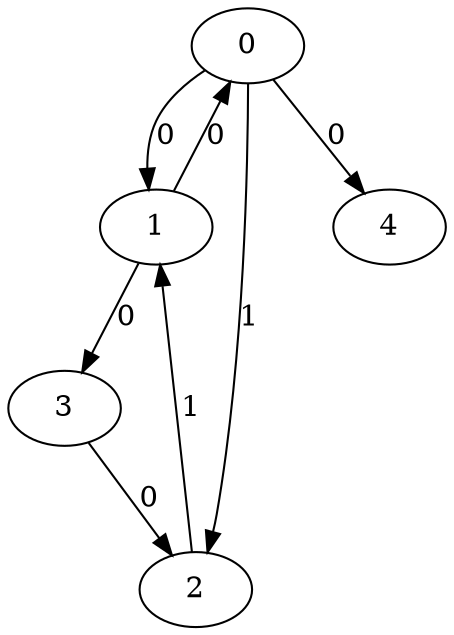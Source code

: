 // Source:214 Canonical: -1 0 1 -1 0 0 -1 -1 0 -1 -1 1 -1 -1 -1 -1 -1 0 -1 -1 -1 -1 -1 -1 -1
digraph HRA_from_214_graph_000 {
  0 -> 1 [label="0"];
  0 -> 2 [label="1"];
  1 -> 0 [label="0"];
  1 -> 3 [label="0"];
  2 -> 1 [label="1"];
  3 -> 2 [label="0"];
  0 -> 4 [label="0"];
}

// Source:214 Canonical: -1 0 1 -1 0 0 -1 -1 0 -1 -1 1 -1 -1 -1 -1 -1 0 -1 -1 0 -1 -1 -1 -1
digraph HRA_from_214_graph_001 {
  0 -> 1 [label="0"];
  0 -> 2 [label="1"];
  1 -> 0 [label="0"];
  1 -> 3 [label="0"];
  2 -> 1 [label="1"];
  3 -> 2 [label="0"];
  0 -> 4 [label="0"];
  4 -> 0 [label="0"];
}

// Source:214 Canonical: -1 0 1 -1 -1 0 -1 -1 0 0 -1 1 -1 -1 -1 -1 -1 0 -1 -1 -1 -1 -1 -1 -1
digraph HRA_from_214_graph_002 {
  0 -> 1 [label="0"];
  0 -> 2 [label="1"];
  1 -> 0 [label="0"];
  1 -> 3 [label="0"];
  2 -> 1 [label="1"];
  3 -> 2 [label="0"];
  1 -> 4 [label="0"];
}

// Source:214 Canonical: -1 0 1 -1 0 0 -1 -1 0 0 -1 1 -1 -1 -1 -1 -1 0 -1 -1 -1 -1 -1 -1 -1
digraph HRA_from_214_graph_003 {
  0 -> 1 [label="0"];
  0 -> 2 [label="1"];
  1 -> 0 [label="0"];
  1 -> 3 [label="0"];
  2 -> 1 [label="1"];
  3 -> 2 [label="0"];
  0 -> 4 [label="0"];
  1 -> 4 [label="0"];
}

// Source:214 Canonical: -1 0 1 -1 -1 0 -1 -1 0 0 -1 1 -1 -1 -1 -1 -1 0 -1 -1 0 -1 -1 -1 -1
digraph HRA_from_214_graph_004 {
  0 -> 1 [label="0"];
  0 -> 2 [label="1"];
  1 -> 0 [label="0"];
  1 -> 3 [label="0"];
  2 -> 1 [label="1"];
  3 -> 2 [label="0"];
  4 -> 0 [label="0"];
  1 -> 4 [label="0"];
}

// Source:214 Canonical: -1 0 1 -1 0 0 -1 -1 0 0 -1 1 -1 -1 -1 -1 -1 0 -1 -1 0 -1 -1 -1 -1
digraph HRA_from_214_graph_005 {
  0 -> 1 [label="0"];
  0 -> 2 [label="1"];
  1 -> 0 [label="0"];
  1 -> 3 [label="0"];
  2 -> 1 [label="1"];
  3 -> 2 [label="0"];
  0 -> 4 [label="0"];
  4 -> 0 [label="0"];
  1 -> 4 [label="0"];
}

// Source:214 Canonical: -1 0 1 -1 0 0 -1 -1 0 -1 -1 1 -1 -1 -1 -1 -1 0 -1 -1 -1 0 -1 -1 -1
digraph HRA_from_214_graph_006 {
  0 -> 1 [label="0"];
  0 -> 2 [label="1"];
  1 -> 0 [label="0"];
  1 -> 3 [label="0"];
  2 -> 1 [label="1"];
  3 -> 2 [label="0"];
  0 -> 4 [label="0"];
  4 -> 1 [label="0"];
}

// Source:214 Canonical: -1 0 1 -1 0 0 -1 -1 0 -1 -1 1 -1 -1 -1 -1 -1 0 -1 -1 0 0 -1 -1 -1
digraph HRA_from_214_graph_007 {
  0 -> 1 [label="0"];
  0 -> 2 [label="1"];
  1 -> 0 [label="0"];
  1 -> 3 [label="0"];
  2 -> 1 [label="1"];
  3 -> 2 [label="0"];
  0 -> 4 [label="0"];
  4 -> 0 [label="0"];
  4 -> 1 [label="0"];
}

// Source:214 Canonical: -1 0 1 -1 -1 0 -1 -1 0 0 -1 1 -1 -1 -1 -1 -1 0 -1 -1 -1 0 -1 -1 -1
digraph HRA_from_214_graph_008 {
  0 -> 1 [label="0"];
  0 -> 2 [label="1"];
  1 -> 0 [label="0"];
  1 -> 3 [label="0"];
  2 -> 1 [label="1"];
  3 -> 2 [label="0"];
  1 -> 4 [label="0"];
  4 -> 1 [label="0"];
}

// Source:214 Canonical: -1 0 1 -1 0 0 -1 -1 0 0 -1 1 -1 -1 -1 -1 -1 0 -1 -1 -1 0 -1 -1 -1
digraph HRA_from_214_graph_009 {
  0 -> 1 [label="0"];
  0 -> 2 [label="1"];
  1 -> 0 [label="0"];
  1 -> 3 [label="0"];
  2 -> 1 [label="1"];
  3 -> 2 [label="0"];
  0 -> 4 [label="0"];
  1 -> 4 [label="0"];
  4 -> 1 [label="0"];
}

// Source:214 Canonical: -1 0 1 -1 -1 0 -1 -1 0 0 -1 1 -1 -1 -1 -1 -1 0 -1 -1 0 0 -1 -1 -1
digraph HRA_from_214_graph_010 {
  0 -> 1 [label="0"];
  0 -> 2 [label="1"];
  1 -> 0 [label="0"];
  1 -> 3 [label="0"];
  2 -> 1 [label="1"];
  3 -> 2 [label="0"];
  4 -> 0 [label="0"];
  1 -> 4 [label="0"];
  4 -> 1 [label="0"];
}

// Source:214 Canonical: -1 0 1 -1 0 0 -1 -1 0 0 -1 1 -1 -1 -1 -1 -1 0 -1 -1 0 0 -1 -1 -1
digraph HRA_from_214_graph_011 {
  0 -> 1 [label="0"];
  0 -> 2 [label="1"];
  1 -> 0 [label="0"];
  1 -> 3 [label="0"];
  2 -> 1 [label="1"];
  3 -> 2 [label="0"];
  0 -> 4 [label="0"];
  4 -> 0 [label="0"];
  1 -> 4 [label="0"];
  4 -> 1 [label="0"];
}

// Source:214 Canonical: -1 0 1 -1 -1 0 -1 -1 0 -1 -1 1 -1 -1 0 -1 -1 0 -1 -1 -1 -1 -1 -1 -1
digraph HRA_from_214_graph_012 {
  0 -> 1 [label="0"];
  0 -> 2 [label="1"];
  1 -> 0 [label="0"];
  1 -> 3 [label="0"];
  2 -> 1 [label="1"];
  3 -> 2 [label="0"];
  2 -> 4 [label="0"];
}

// Source:214 Canonical: -1 0 1 -1 0 0 -1 -1 0 -1 -1 1 -1 -1 0 -1 -1 0 -1 -1 -1 -1 -1 -1 -1
digraph HRA_from_214_graph_013 {
  0 -> 1 [label="0"];
  0 -> 2 [label="1"];
  1 -> 0 [label="0"];
  1 -> 3 [label="0"];
  2 -> 1 [label="1"];
  3 -> 2 [label="0"];
  0 -> 4 [label="0"];
  2 -> 4 [label="0"];
}

// Source:214 Canonical: -1 0 1 -1 -1 0 -1 -1 0 -1 -1 1 -1 -1 0 -1 -1 0 -1 -1 0 -1 -1 -1 -1
digraph HRA_from_214_graph_014 {
  0 -> 1 [label="0"];
  0 -> 2 [label="1"];
  1 -> 0 [label="0"];
  1 -> 3 [label="0"];
  2 -> 1 [label="1"];
  3 -> 2 [label="0"];
  4 -> 0 [label="0"];
  2 -> 4 [label="0"];
}

// Source:214 Canonical: -1 0 1 -1 0 0 -1 -1 0 -1 -1 1 -1 -1 0 -1 -1 0 -1 -1 0 -1 -1 -1 -1
digraph HRA_from_214_graph_015 {
  0 -> 1 [label="0"];
  0 -> 2 [label="1"];
  1 -> 0 [label="0"];
  1 -> 3 [label="0"];
  2 -> 1 [label="1"];
  3 -> 2 [label="0"];
  0 -> 4 [label="0"];
  4 -> 0 [label="0"];
  2 -> 4 [label="0"];
}

// Source:214 Canonical: -1 0 1 -1 -1 0 -1 -1 0 0 -1 1 -1 -1 0 -1 -1 0 -1 -1 -1 -1 -1 -1 -1
digraph HRA_from_214_graph_016 {
  0 -> 1 [label="0"];
  0 -> 2 [label="1"];
  1 -> 0 [label="0"];
  1 -> 3 [label="0"];
  2 -> 1 [label="1"];
  3 -> 2 [label="0"];
  1 -> 4 [label="0"];
  2 -> 4 [label="0"];
}

// Source:214 Canonical: -1 0 1 -1 0 0 -1 -1 0 0 -1 1 -1 -1 0 -1 -1 0 -1 -1 -1 -1 -1 -1 -1
digraph HRA_from_214_graph_017 {
  0 -> 1 [label="0"];
  0 -> 2 [label="1"];
  1 -> 0 [label="0"];
  1 -> 3 [label="0"];
  2 -> 1 [label="1"];
  3 -> 2 [label="0"];
  0 -> 4 [label="0"];
  1 -> 4 [label="0"];
  2 -> 4 [label="0"];
}

// Source:214 Canonical: -1 0 1 -1 -1 0 -1 -1 0 0 -1 1 -1 -1 0 -1 -1 0 -1 -1 0 -1 -1 -1 -1
digraph HRA_from_214_graph_018 {
  0 -> 1 [label="0"];
  0 -> 2 [label="1"];
  1 -> 0 [label="0"];
  1 -> 3 [label="0"];
  2 -> 1 [label="1"];
  3 -> 2 [label="0"];
  4 -> 0 [label="0"];
  1 -> 4 [label="0"];
  2 -> 4 [label="0"];
}

// Source:214 Canonical: -1 0 1 -1 0 0 -1 -1 0 0 -1 1 -1 -1 0 -1 -1 0 -1 -1 0 -1 -1 -1 -1
digraph HRA_from_214_graph_019 {
  0 -> 1 [label="0"];
  0 -> 2 [label="1"];
  1 -> 0 [label="0"];
  1 -> 3 [label="0"];
  2 -> 1 [label="1"];
  3 -> 2 [label="0"];
  0 -> 4 [label="0"];
  4 -> 0 [label="0"];
  1 -> 4 [label="0"];
  2 -> 4 [label="0"];
}

// Source:214 Canonical: -1 0 1 -1 -1 0 -1 -1 0 -1 -1 1 -1 -1 0 -1 -1 0 -1 -1 -1 0 -1 -1 -1
digraph HRA_from_214_graph_020 {
  0 -> 1 [label="0"];
  0 -> 2 [label="1"];
  1 -> 0 [label="0"];
  1 -> 3 [label="0"];
  2 -> 1 [label="1"];
  3 -> 2 [label="0"];
  4 -> 1 [label="0"];
  2 -> 4 [label="0"];
}

// Source:214 Canonical: -1 0 1 -1 0 0 -1 -1 0 -1 -1 1 -1 -1 0 -1 -1 0 -1 -1 -1 0 -1 -1 -1
digraph HRA_from_214_graph_021 {
  0 -> 1 [label="0"];
  0 -> 2 [label="1"];
  1 -> 0 [label="0"];
  1 -> 3 [label="0"];
  2 -> 1 [label="1"];
  3 -> 2 [label="0"];
  0 -> 4 [label="0"];
  4 -> 1 [label="0"];
  2 -> 4 [label="0"];
}

// Source:214 Canonical: -1 0 1 -1 -1 0 -1 -1 0 -1 -1 1 -1 -1 0 -1 -1 0 -1 -1 0 0 -1 -1 -1
digraph HRA_from_214_graph_022 {
  0 -> 1 [label="0"];
  0 -> 2 [label="1"];
  1 -> 0 [label="0"];
  1 -> 3 [label="0"];
  2 -> 1 [label="1"];
  3 -> 2 [label="0"];
  4 -> 0 [label="0"];
  4 -> 1 [label="0"];
  2 -> 4 [label="0"];
}

// Source:214 Canonical: -1 0 1 -1 0 0 -1 -1 0 -1 -1 1 -1 -1 0 -1 -1 0 -1 -1 0 0 -1 -1 -1
digraph HRA_from_214_graph_023 {
  0 -> 1 [label="0"];
  0 -> 2 [label="1"];
  1 -> 0 [label="0"];
  1 -> 3 [label="0"];
  2 -> 1 [label="1"];
  3 -> 2 [label="0"];
  0 -> 4 [label="0"];
  4 -> 0 [label="0"];
  4 -> 1 [label="0"];
  2 -> 4 [label="0"];
}

// Source:214 Canonical: -1 0 1 -1 -1 0 -1 -1 0 0 -1 1 -1 -1 0 -1 -1 0 -1 -1 -1 0 -1 -1 -1
digraph HRA_from_214_graph_024 {
  0 -> 1 [label="0"];
  0 -> 2 [label="1"];
  1 -> 0 [label="0"];
  1 -> 3 [label="0"];
  2 -> 1 [label="1"];
  3 -> 2 [label="0"];
  1 -> 4 [label="0"];
  4 -> 1 [label="0"];
  2 -> 4 [label="0"];
}

// Source:214 Canonical: -1 0 1 -1 0 0 -1 -1 0 0 -1 1 -1 -1 0 -1 -1 0 -1 -1 -1 0 -1 -1 -1
digraph HRA_from_214_graph_025 {
  0 -> 1 [label="0"];
  0 -> 2 [label="1"];
  1 -> 0 [label="0"];
  1 -> 3 [label="0"];
  2 -> 1 [label="1"];
  3 -> 2 [label="0"];
  0 -> 4 [label="0"];
  1 -> 4 [label="0"];
  4 -> 1 [label="0"];
  2 -> 4 [label="0"];
}

// Source:214 Canonical: -1 0 1 -1 -1 0 -1 -1 0 0 -1 1 -1 -1 0 -1 -1 0 -1 -1 0 0 -1 -1 -1
digraph HRA_from_214_graph_026 {
  0 -> 1 [label="0"];
  0 -> 2 [label="1"];
  1 -> 0 [label="0"];
  1 -> 3 [label="0"];
  2 -> 1 [label="1"];
  3 -> 2 [label="0"];
  4 -> 0 [label="0"];
  1 -> 4 [label="0"];
  4 -> 1 [label="0"];
  2 -> 4 [label="0"];
}

// Source:214 Canonical: -1 0 1 -1 0 0 -1 -1 0 0 -1 1 -1 -1 0 -1 -1 0 -1 -1 0 0 -1 -1 -1
digraph HRA_from_214_graph_027 {
  0 -> 1 [label="0"];
  0 -> 2 [label="1"];
  1 -> 0 [label="0"];
  1 -> 3 [label="0"];
  2 -> 1 [label="1"];
  3 -> 2 [label="0"];
  0 -> 4 [label="0"];
  4 -> 0 [label="0"];
  1 -> 4 [label="0"];
  4 -> 1 [label="0"];
  2 -> 4 [label="0"];
}

// Source:214 Canonical: -1 0 1 -1 0 0 -1 -1 0 -1 -1 1 -1 -1 -1 -1 -1 0 -1 -1 -1 -1 0 -1 -1
digraph HRA_from_214_graph_028 {
  0 -> 1 [label="0"];
  0 -> 2 [label="1"];
  1 -> 0 [label="0"];
  1 -> 3 [label="0"];
  2 -> 1 [label="1"];
  3 -> 2 [label="0"];
  0 -> 4 [label="0"];
  4 -> 2 [label="0"];
}

// Source:214 Canonical: -1 0 1 -1 0 0 -1 -1 0 -1 -1 1 -1 -1 -1 -1 -1 0 -1 -1 0 -1 0 -1 -1
digraph HRA_from_214_graph_029 {
  0 -> 1 [label="0"];
  0 -> 2 [label="1"];
  1 -> 0 [label="0"];
  1 -> 3 [label="0"];
  2 -> 1 [label="1"];
  3 -> 2 [label="0"];
  0 -> 4 [label="0"];
  4 -> 0 [label="0"];
  4 -> 2 [label="0"];
}

// Source:214 Canonical: -1 0 1 -1 -1 0 -1 -1 0 0 -1 1 -1 -1 -1 -1 -1 0 -1 -1 -1 -1 0 -1 -1
digraph HRA_from_214_graph_030 {
  0 -> 1 [label="0"];
  0 -> 2 [label="1"];
  1 -> 0 [label="0"];
  1 -> 3 [label="0"];
  2 -> 1 [label="1"];
  3 -> 2 [label="0"];
  1 -> 4 [label="0"];
  4 -> 2 [label="0"];
}

// Source:214 Canonical: -1 0 1 -1 0 0 -1 -1 0 0 -1 1 -1 -1 -1 -1 -1 0 -1 -1 -1 -1 0 -1 -1
digraph HRA_from_214_graph_031 {
  0 -> 1 [label="0"];
  0 -> 2 [label="1"];
  1 -> 0 [label="0"];
  1 -> 3 [label="0"];
  2 -> 1 [label="1"];
  3 -> 2 [label="0"];
  0 -> 4 [label="0"];
  1 -> 4 [label="0"];
  4 -> 2 [label="0"];
}

// Source:214 Canonical: -1 0 1 -1 -1 0 -1 -1 0 0 -1 1 -1 -1 -1 -1 -1 0 -1 -1 0 -1 0 -1 -1
digraph HRA_from_214_graph_032 {
  0 -> 1 [label="0"];
  0 -> 2 [label="1"];
  1 -> 0 [label="0"];
  1 -> 3 [label="0"];
  2 -> 1 [label="1"];
  3 -> 2 [label="0"];
  4 -> 0 [label="0"];
  1 -> 4 [label="0"];
  4 -> 2 [label="0"];
}

// Source:214 Canonical: -1 0 1 -1 0 0 -1 -1 0 0 -1 1 -1 -1 -1 -1 -1 0 -1 -1 0 -1 0 -1 -1
digraph HRA_from_214_graph_033 {
  0 -> 1 [label="0"];
  0 -> 2 [label="1"];
  1 -> 0 [label="0"];
  1 -> 3 [label="0"];
  2 -> 1 [label="1"];
  3 -> 2 [label="0"];
  0 -> 4 [label="0"];
  4 -> 0 [label="0"];
  1 -> 4 [label="0"];
  4 -> 2 [label="0"];
}

// Source:214 Canonical: -1 0 1 -1 0 0 -1 -1 0 -1 -1 1 -1 -1 -1 -1 -1 0 -1 -1 -1 0 0 -1 -1
digraph HRA_from_214_graph_034 {
  0 -> 1 [label="0"];
  0 -> 2 [label="1"];
  1 -> 0 [label="0"];
  1 -> 3 [label="0"];
  2 -> 1 [label="1"];
  3 -> 2 [label="0"];
  0 -> 4 [label="0"];
  4 -> 1 [label="0"];
  4 -> 2 [label="0"];
}

// Source:214 Canonical: -1 0 1 -1 0 0 -1 -1 0 -1 -1 1 -1 -1 -1 -1 -1 0 -1 -1 0 0 0 -1 -1
digraph HRA_from_214_graph_035 {
  0 -> 1 [label="0"];
  0 -> 2 [label="1"];
  1 -> 0 [label="0"];
  1 -> 3 [label="0"];
  2 -> 1 [label="1"];
  3 -> 2 [label="0"];
  0 -> 4 [label="0"];
  4 -> 0 [label="0"];
  4 -> 1 [label="0"];
  4 -> 2 [label="0"];
}

// Source:214 Canonical: -1 0 1 -1 -1 0 -1 -1 0 0 -1 1 -1 -1 -1 -1 -1 0 -1 -1 -1 0 0 -1 -1
digraph HRA_from_214_graph_036 {
  0 -> 1 [label="0"];
  0 -> 2 [label="1"];
  1 -> 0 [label="0"];
  1 -> 3 [label="0"];
  2 -> 1 [label="1"];
  3 -> 2 [label="0"];
  1 -> 4 [label="0"];
  4 -> 1 [label="0"];
  4 -> 2 [label="0"];
}

// Source:214 Canonical: -1 0 1 -1 0 0 -1 -1 0 0 -1 1 -1 -1 -1 -1 -1 0 -1 -1 -1 0 0 -1 -1
digraph HRA_from_214_graph_037 {
  0 -> 1 [label="0"];
  0 -> 2 [label="1"];
  1 -> 0 [label="0"];
  1 -> 3 [label="0"];
  2 -> 1 [label="1"];
  3 -> 2 [label="0"];
  0 -> 4 [label="0"];
  1 -> 4 [label="0"];
  4 -> 1 [label="0"];
  4 -> 2 [label="0"];
}

// Source:214 Canonical: -1 0 1 -1 -1 0 -1 -1 0 0 -1 1 -1 -1 -1 -1 -1 0 -1 -1 0 0 0 -1 -1
digraph HRA_from_214_graph_038 {
  0 -> 1 [label="0"];
  0 -> 2 [label="1"];
  1 -> 0 [label="0"];
  1 -> 3 [label="0"];
  2 -> 1 [label="1"];
  3 -> 2 [label="0"];
  4 -> 0 [label="0"];
  1 -> 4 [label="0"];
  4 -> 1 [label="0"];
  4 -> 2 [label="0"];
}

// Source:214 Canonical: -1 0 1 -1 0 0 -1 -1 0 0 -1 1 -1 -1 -1 -1 -1 0 -1 -1 0 0 0 -1 -1
digraph HRA_from_214_graph_039 {
  0 -> 1 [label="0"];
  0 -> 2 [label="1"];
  1 -> 0 [label="0"];
  1 -> 3 [label="0"];
  2 -> 1 [label="1"];
  3 -> 2 [label="0"];
  0 -> 4 [label="0"];
  4 -> 0 [label="0"];
  1 -> 4 [label="0"];
  4 -> 1 [label="0"];
  4 -> 2 [label="0"];
}

// Source:214 Canonical: -1 0 1 -1 -1 0 -1 -1 0 -1 -1 1 -1 -1 0 -1 -1 0 -1 -1 -1 -1 0 -1 -1
digraph HRA_from_214_graph_040 {
  0 -> 1 [label="0"];
  0 -> 2 [label="1"];
  1 -> 0 [label="0"];
  1 -> 3 [label="0"];
  2 -> 1 [label="1"];
  3 -> 2 [label="0"];
  2 -> 4 [label="0"];
  4 -> 2 [label="0"];
}

// Source:214 Canonical: -1 0 1 -1 0 0 -1 -1 0 -1 -1 1 -1 -1 0 -1 -1 0 -1 -1 -1 -1 0 -1 -1
digraph HRA_from_214_graph_041 {
  0 -> 1 [label="0"];
  0 -> 2 [label="1"];
  1 -> 0 [label="0"];
  1 -> 3 [label="0"];
  2 -> 1 [label="1"];
  3 -> 2 [label="0"];
  0 -> 4 [label="0"];
  2 -> 4 [label="0"];
  4 -> 2 [label="0"];
}

// Source:214 Canonical: -1 0 1 -1 -1 0 -1 -1 0 -1 -1 1 -1 -1 0 -1 -1 0 -1 -1 0 -1 0 -1 -1
digraph HRA_from_214_graph_042 {
  0 -> 1 [label="0"];
  0 -> 2 [label="1"];
  1 -> 0 [label="0"];
  1 -> 3 [label="0"];
  2 -> 1 [label="1"];
  3 -> 2 [label="0"];
  4 -> 0 [label="0"];
  2 -> 4 [label="0"];
  4 -> 2 [label="0"];
}

// Source:214 Canonical: -1 0 1 -1 0 0 -1 -1 0 -1 -1 1 -1 -1 0 -1 -1 0 -1 -1 0 -1 0 -1 -1
digraph HRA_from_214_graph_043 {
  0 -> 1 [label="0"];
  0 -> 2 [label="1"];
  1 -> 0 [label="0"];
  1 -> 3 [label="0"];
  2 -> 1 [label="1"];
  3 -> 2 [label="0"];
  0 -> 4 [label="0"];
  4 -> 0 [label="0"];
  2 -> 4 [label="0"];
  4 -> 2 [label="0"];
}

// Source:214 Canonical: -1 0 1 -1 -1 0 -1 -1 0 0 -1 1 -1 -1 0 -1 -1 0 -1 -1 -1 -1 0 -1 -1
digraph HRA_from_214_graph_044 {
  0 -> 1 [label="0"];
  0 -> 2 [label="1"];
  1 -> 0 [label="0"];
  1 -> 3 [label="0"];
  2 -> 1 [label="1"];
  3 -> 2 [label="0"];
  1 -> 4 [label="0"];
  2 -> 4 [label="0"];
  4 -> 2 [label="0"];
}

// Source:214 Canonical: -1 0 1 -1 0 0 -1 -1 0 0 -1 1 -1 -1 0 -1 -1 0 -1 -1 -1 -1 0 -1 -1
digraph HRA_from_214_graph_045 {
  0 -> 1 [label="0"];
  0 -> 2 [label="1"];
  1 -> 0 [label="0"];
  1 -> 3 [label="0"];
  2 -> 1 [label="1"];
  3 -> 2 [label="0"];
  0 -> 4 [label="0"];
  1 -> 4 [label="0"];
  2 -> 4 [label="0"];
  4 -> 2 [label="0"];
}

// Source:214 Canonical: -1 0 1 -1 -1 0 -1 -1 0 0 -1 1 -1 -1 0 -1 -1 0 -1 -1 0 -1 0 -1 -1
digraph HRA_from_214_graph_046 {
  0 -> 1 [label="0"];
  0 -> 2 [label="1"];
  1 -> 0 [label="0"];
  1 -> 3 [label="0"];
  2 -> 1 [label="1"];
  3 -> 2 [label="0"];
  4 -> 0 [label="0"];
  1 -> 4 [label="0"];
  2 -> 4 [label="0"];
  4 -> 2 [label="0"];
}

// Source:214 Canonical: -1 0 1 -1 0 0 -1 -1 0 0 -1 1 -1 -1 0 -1 -1 0 -1 -1 0 -1 0 -1 -1
digraph HRA_from_214_graph_047 {
  0 -> 1 [label="0"];
  0 -> 2 [label="1"];
  1 -> 0 [label="0"];
  1 -> 3 [label="0"];
  2 -> 1 [label="1"];
  3 -> 2 [label="0"];
  0 -> 4 [label="0"];
  4 -> 0 [label="0"];
  1 -> 4 [label="0"];
  2 -> 4 [label="0"];
  4 -> 2 [label="0"];
}

// Source:214 Canonical: -1 0 1 -1 -1 0 -1 -1 0 -1 -1 1 -1 -1 0 -1 -1 0 -1 -1 -1 0 0 -1 -1
digraph HRA_from_214_graph_048 {
  0 -> 1 [label="0"];
  0 -> 2 [label="1"];
  1 -> 0 [label="0"];
  1 -> 3 [label="0"];
  2 -> 1 [label="1"];
  3 -> 2 [label="0"];
  4 -> 1 [label="0"];
  2 -> 4 [label="0"];
  4 -> 2 [label="0"];
}

// Source:214 Canonical: -1 0 1 -1 0 0 -1 -1 0 -1 -1 1 -1 -1 0 -1 -1 0 -1 -1 -1 0 0 -1 -1
digraph HRA_from_214_graph_049 {
  0 -> 1 [label="0"];
  0 -> 2 [label="1"];
  1 -> 0 [label="0"];
  1 -> 3 [label="0"];
  2 -> 1 [label="1"];
  3 -> 2 [label="0"];
  0 -> 4 [label="0"];
  4 -> 1 [label="0"];
  2 -> 4 [label="0"];
  4 -> 2 [label="0"];
}

// Source:214 Canonical: -1 0 1 -1 -1 0 -1 -1 0 -1 -1 1 -1 -1 0 -1 -1 0 -1 -1 0 0 0 -1 -1
digraph HRA_from_214_graph_050 {
  0 -> 1 [label="0"];
  0 -> 2 [label="1"];
  1 -> 0 [label="0"];
  1 -> 3 [label="0"];
  2 -> 1 [label="1"];
  3 -> 2 [label="0"];
  4 -> 0 [label="0"];
  4 -> 1 [label="0"];
  2 -> 4 [label="0"];
  4 -> 2 [label="0"];
}

// Source:214 Canonical: -1 0 1 -1 0 0 -1 -1 0 -1 -1 1 -1 -1 0 -1 -1 0 -1 -1 0 0 0 -1 -1
digraph HRA_from_214_graph_051 {
  0 -> 1 [label="0"];
  0 -> 2 [label="1"];
  1 -> 0 [label="0"];
  1 -> 3 [label="0"];
  2 -> 1 [label="1"];
  3 -> 2 [label="0"];
  0 -> 4 [label="0"];
  4 -> 0 [label="0"];
  4 -> 1 [label="0"];
  2 -> 4 [label="0"];
  4 -> 2 [label="0"];
}

// Source:214 Canonical: -1 0 1 -1 -1 0 -1 -1 0 0 -1 1 -1 -1 0 -1 -1 0 -1 -1 -1 0 0 -1 -1
digraph HRA_from_214_graph_052 {
  0 -> 1 [label="0"];
  0 -> 2 [label="1"];
  1 -> 0 [label="0"];
  1 -> 3 [label="0"];
  2 -> 1 [label="1"];
  3 -> 2 [label="0"];
  1 -> 4 [label="0"];
  4 -> 1 [label="0"];
  2 -> 4 [label="0"];
  4 -> 2 [label="0"];
}

// Source:214 Canonical: -1 0 1 -1 0 0 -1 -1 0 0 -1 1 -1 -1 0 -1 -1 0 -1 -1 -1 0 0 -1 -1
digraph HRA_from_214_graph_053 {
  0 -> 1 [label="0"];
  0 -> 2 [label="1"];
  1 -> 0 [label="0"];
  1 -> 3 [label="0"];
  2 -> 1 [label="1"];
  3 -> 2 [label="0"];
  0 -> 4 [label="0"];
  1 -> 4 [label="0"];
  4 -> 1 [label="0"];
  2 -> 4 [label="0"];
  4 -> 2 [label="0"];
}

// Source:214 Canonical: -1 0 1 -1 -1 0 -1 -1 0 0 -1 1 -1 -1 0 -1 -1 0 -1 -1 0 0 0 -1 -1
digraph HRA_from_214_graph_054 {
  0 -> 1 [label="0"];
  0 -> 2 [label="1"];
  1 -> 0 [label="0"];
  1 -> 3 [label="0"];
  2 -> 1 [label="1"];
  3 -> 2 [label="0"];
  4 -> 0 [label="0"];
  1 -> 4 [label="0"];
  4 -> 1 [label="0"];
  2 -> 4 [label="0"];
  4 -> 2 [label="0"];
}

// Source:214 Canonical: -1 0 1 -1 0 0 -1 -1 0 0 -1 1 -1 -1 0 -1 -1 0 -1 -1 0 0 0 -1 -1
digraph HRA_from_214_graph_055 {
  0 -> 1 [label="0"];
  0 -> 2 [label="1"];
  1 -> 0 [label="0"];
  1 -> 3 [label="0"];
  2 -> 1 [label="1"];
  3 -> 2 [label="0"];
  0 -> 4 [label="0"];
  4 -> 0 [label="0"];
  1 -> 4 [label="0"];
  4 -> 1 [label="0"];
  2 -> 4 [label="0"];
  4 -> 2 [label="0"];
}

// Source:214 Canonical: -1 0 1 -1 -1 0 -1 -1 0 -1 -1 1 -1 -1 -1 -1 -1 0 -1 0 -1 -1 -1 -1 -1
digraph HRA_from_214_graph_056 {
  0 -> 1 [label="0"];
  0 -> 2 [label="1"];
  1 -> 0 [label="0"];
  1 -> 3 [label="0"];
  2 -> 1 [label="1"];
  3 -> 2 [label="0"];
  3 -> 4 [label="0"];
}

// Source:214 Canonical: -1 0 1 -1 0 0 -1 -1 0 -1 -1 1 -1 -1 -1 -1 -1 0 -1 0 -1 -1 -1 -1 -1
digraph HRA_from_214_graph_057 {
  0 -> 1 [label="0"];
  0 -> 2 [label="1"];
  1 -> 0 [label="0"];
  1 -> 3 [label="0"];
  2 -> 1 [label="1"];
  3 -> 2 [label="0"];
  0 -> 4 [label="0"];
  3 -> 4 [label="0"];
}

// Source:214 Canonical: -1 0 1 -1 -1 0 -1 -1 0 -1 -1 1 -1 -1 -1 -1 -1 0 -1 0 0 -1 -1 -1 -1
digraph HRA_from_214_graph_058 {
  0 -> 1 [label="0"];
  0 -> 2 [label="1"];
  1 -> 0 [label="0"];
  1 -> 3 [label="0"];
  2 -> 1 [label="1"];
  3 -> 2 [label="0"];
  4 -> 0 [label="0"];
  3 -> 4 [label="0"];
}

// Source:214 Canonical: -1 0 1 -1 0 0 -1 -1 0 -1 -1 1 -1 -1 -1 -1 -1 0 -1 0 0 -1 -1 -1 -1
digraph HRA_from_214_graph_059 {
  0 -> 1 [label="0"];
  0 -> 2 [label="1"];
  1 -> 0 [label="0"];
  1 -> 3 [label="0"];
  2 -> 1 [label="1"];
  3 -> 2 [label="0"];
  0 -> 4 [label="0"];
  4 -> 0 [label="0"];
  3 -> 4 [label="0"];
}

// Source:214 Canonical: -1 0 1 -1 -1 0 -1 -1 0 0 -1 1 -1 -1 -1 -1 -1 0 -1 0 -1 -1 -1 -1 -1
digraph HRA_from_214_graph_060 {
  0 -> 1 [label="0"];
  0 -> 2 [label="1"];
  1 -> 0 [label="0"];
  1 -> 3 [label="0"];
  2 -> 1 [label="1"];
  3 -> 2 [label="0"];
  1 -> 4 [label="0"];
  3 -> 4 [label="0"];
}

// Source:214 Canonical: -1 0 1 -1 0 0 -1 -1 0 0 -1 1 -1 -1 -1 -1 -1 0 -1 0 -1 -1 -1 -1 -1
digraph HRA_from_214_graph_061 {
  0 -> 1 [label="0"];
  0 -> 2 [label="1"];
  1 -> 0 [label="0"];
  1 -> 3 [label="0"];
  2 -> 1 [label="1"];
  3 -> 2 [label="0"];
  0 -> 4 [label="0"];
  1 -> 4 [label="0"];
  3 -> 4 [label="0"];
}

// Source:214 Canonical: -1 0 1 -1 -1 0 -1 -1 0 0 -1 1 -1 -1 -1 -1 -1 0 -1 0 0 -1 -1 -1 -1
digraph HRA_from_214_graph_062 {
  0 -> 1 [label="0"];
  0 -> 2 [label="1"];
  1 -> 0 [label="0"];
  1 -> 3 [label="0"];
  2 -> 1 [label="1"];
  3 -> 2 [label="0"];
  4 -> 0 [label="0"];
  1 -> 4 [label="0"];
  3 -> 4 [label="0"];
}

// Source:214 Canonical: -1 0 1 -1 0 0 -1 -1 0 0 -1 1 -1 -1 -1 -1 -1 0 -1 0 0 -1 -1 -1 -1
digraph HRA_from_214_graph_063 {
  0 -> 1 [label="0"];
  0 -> 2 [label="1"];
  1 -> 0 [label="0"];
  1 -> 3 [label="0"];
  2 -> 1 [label="1"];
  3 -> 2 [label="0"];
  0 -> 4 [label="0"];
  4 -> 0 [label="0"];
  1 -> 4 [label="0"];
  3 -> 4 [label="0"];
}

// Source:214 Canonical: -1 0 1 -1 -1 0 -1 -1 0 -1 -1 1 -1 -1 -1 -1 -1 0 -1 0 -1 0 -1 -1 -1
digraph HRA_from_214_graph_064 {
  0 -> 1 [label="0"];
  0 -> 2 [label="1"];
  1 -> 0 [label="0"];
  1 -> 3 [label="0"];
  2 -> 1 [label="1"];
  3 -> 2 [label="0"];
  4 -> 1 [label="0"];
  3 -> 4 [label="0"];
}

// Source:214 Canonical: -1 0 1 -1 0 0 -1 -1 0 -1 -1 1 -1 -1 -1 -1 -1 0 -1 0 -1 0 -1 -1 -1
digraph HRA_from_214_graph_065 {
  0 -> 1 [label="0"];
  0 -> 2 [label="1"];
  1 -> 0 [label="0"];
  1 -> 3 [label="0"];
  2 -> 1 [label="1"];
  3 -> 2 [label="0"];
  0 -> 4 [label="0"];
  4 -> 1 [label="0"];
  3 -> 4 [label="0"];
}

// Source:214 Canonical: -1 0 1 -1 -1 0 -1 -1 0 -1 -1 1 -1 -1 -1 -1 -1 0 -1 0 0 0 -1 -1 -1
digraph HRA_from_214_graph_066 {
  0 -> 1 [label="0"];
  0 -> 2 [label="1"];
  1 -> 0 [label="0"];
  1 -> 3 [label="0"];
  2 -> 1 [label="1"];
  3 -> 2 [label="0"];
  4 -> 0 [label="0"];
  4 -> 1 [label="0"];
  3 -> 4 [label="0"];
}

// Source:214 Canonical: -1 0 1 -1 0 0 -1 -1 0 -1 -1 1 -1 -1 -1 -1 -1 0 -1 0 0 0 -1 -1 -1
digraph HRA_from_214_graph_067 {
  0 -> 1 [label="0"];
  0 -> 2 [label="1"];
  1 -> 0 [label="0"];
  1 -> 3 [label="0"];
  2 -> 1 [label="1"];
  3 -> 2 [label="0"];
  0 -> 4 [label="0"];
  4 -> 0 [label="0"];
  4 -> 1 [label="0"];
  3 -> 4 [label="0"];
}

// Source:214 Canonical: -1 0 1 -1 -1 0 -1 -1 0 0 -1 1 -1 -1 -1 -1 -1 0 -1 0 -1 0 -1 -1 -1
digraph HRA_from_214_graph_068 {
  0 -> 1 [label="0"];
  0 -> 2 [label="1"];
  1 -> 0 [label="0"];
  1 -> 3 [label="0"];
  2 -> 1 [label="1"];
  3 -> 2 [label="0"];
  1 -> 4 [label="0"];
  4 -> 1 [label="0"];
  3 -> 4 [label="0"];
}

// Source:214 Canonical: -1 0 1 -1 0 0 -1 -1 0 0 -1 1 -1 -1 -1 -1 -1 0 -1 0 -1 0 -1 -1 -1
digraph HRA_from_214_graph_069 {
  0 -> 1 [label="0"];
  0 -> 2 [label="1"];
  1 -> 0 [label="0"];
  1 -> 3 [label="0"];
  2 -> 1 [label="1"];
  3 -> 2 [label="0"];
  0 -> 4 [label="0"];
  1 -> 4 [label="0"];
  4 -> 1 [label="0"];
  3 -> 4 [label="0"];
}

// Source:214 Canonical: -1 0 1 -1 -1 0 -1 -1 0 0 -1 1 -1 -1 -1 -1 -1 0 -1 0 0 0 -1 -1 -1
digraph HRA_from_214_graph_070 {
  0 -> 1 [label="0"];
  0 -> 2 [label="1"];
  1 -> 0 [label="0"];
  1 -> 3 [label="0"];
  2 -> 1 [label="1"];
  3 -> 2 [label="0"];
  4 -> 0 [label="0"];
  1 -> 4 [label="0"];
  4 -> 1 [label="0"];
  3 -> 4 [label="0"];
}

// Source:214 Canonical: -1 0 1 -1 0 0 -1 -1 0 0 -1 1 -1 -1 -1 -1 -1 0 -1 0 0 0 -1 -1 -1
digraph HRA_from_214_graph_071 {
  0 -> 1 [label="0"];
  0 -> 2 [label="1"];
  1 -> 0 [label="0"];
  1 -> 3 [label="0"];
  2 -> 1 [label="1"];
  3 -> 2 [label="0"];
  0 -> 4 [label="0"];
  4 -> 0 [label="0"];
  1 -> 4 [label="0"];
  4 -> 1 [label="0"];
  3 -> 4 [label="0"];
}

// Source:214 Canonical: -1 0 1 -1 -1 0 -1 -1 0 -1 -1 1 -1 -1 0 -1 -1 0 -1 0 -1 -1 -1 -1 -1
digraph HRA_from_214_graph_072 {
  0 -> 1 [label="0"];
  0 -> 2 [label="1"];
  1 -> 0 [label="0"];
  1 -> 3 [label="0"];
  2 -> 1 [label="1"];
  3 -> 2 [label="0"];
  2 -> 4 [label="0"];
  3 -> 4 [label="0"];
}

// Source:214 Canonical: -1 0 1 -1 0 0 -1 -1 0 -1 -1 1 -1 -1 0 -1 -1 0 -1 0 -1 -1 -1 -1 -1
digraph HRA_from_214_graph_073 {
  0 -> 1 [label="0"];
  0 -> 2 [label="1"];
  1 -> 0 [label="0"];
  1 -> 3 [label="0"];
  2 -> 1 [label="1"];
  3 -> 2 [label="0"];
  0 -> 4 [label="0"];
  2 -> 4 [label="0"];
  3 -> 4 [label="0"];
}

// Source:214 Canonical: -1 0 1 -1 -1 0 -1 -1 0 -1 -1 1 -1 -1 0 -1 -1 0 -1 0 0 -1 -1 -1 -1
digraph HRA_from_214_graph_074 {
  0 -> 1 [label="0"];
  0 -> 2 [label="1"];
  1 -> 0 [label="0"];
  1 -> 3 [label="0"];
  2 -> 1 [label="1"];
  3 -> 2 [label="0"];
  4 -> 0 [label="0"];
  2 -> 4 [label="0"];
  3 -> 4 [label="0"];
}

// Source:214 Canonical: -1 0 1 -1 0 0 -1 -1 0 -1 -1 1 -1 -1 0 -1 -1 0 -1 0 0 -1 -1 -1 -1
digraph HRA_from_214_graph_075 {
  0 -> 1 [label="0"];
  0 -> 2 [label="1"];
  1 -> 0 [label="0"];
  1 -> 3 [label="0"];
  2 -> 1 [label="1"];
  3 -> 2 [label="0"];
  0 -> 4 [label="0"];
  4 -> 0 [label="0"];
  2 -> 4 [label="0"];
  3 -> 4 [label="0"];
}

// Source:214 Canonical: -1 0 1 -1 -1 0 -1 -1 0 0 -1 1 -1 -1 0 -1 -1 0 -1 0 -1 -1 -1 -1 -1
digraph HRA_from_214_graph_076 {
  0 -> 1 [label="0"];
  0 -> 2 [label="1"];
  1 -> 0 [label="0"];
  1 -> 3 [label="0"];
  2 -> 1 [label="1"];
  3 -> 2 [label="0"];
  1 -> 4 [label="0"];
  2 -> 4 [label="0"];
  3 -> 4 [label="0"];
}

// Source:214 Canonical: -1 0 1 -1 0 0 -1 -1 0 0 -1 1 -1 -1 0 -1 -1 0 -1 0 -1 -1 -1 -1 -1
digraph HRA_from_214_graph_077 {
  0 -> 1 [label="0"];
  0 -> 2 [label="1"];
  1 -> 0 [label="0"];
  1 -> 3 [label="0"];
  2 -> 1 [label="1"];
  3 -> 2 [label="0"];
  0 -> 4 [label="0"];
  1 -> 4 [label="0"];
  2 -> 4 [label="0"];
  3 -> 4 [label="0"];
}

// Source:214 Canonical: -1 0 1 -1 -1 0 -1 -1 0 0 -1 1 -1 -1 0 -1 -1 0 -1 0 0 -1 -1 -1 -1
digraph HRA_from_214_graph_078 {
  0 -> 1 [label="0"];
  0 -> 2 [label="1"];
  1 -> 0 [label="0"];
  1 -> 3 [label="0"];
  2 -> 1 [label="1"];
  3 -> 2 [label="0"];
  4 -> 0 [label="0"];
  1 -> 4 [label="0"];
  2 -> 4 [label="0"];
  3 -> 4 [label="0"];
}

// Source:214 Canonical: -1 0 1 -1 0 0 -1 -1 0 0 -1 1 -1 -1 0 -1 -1 0 -1 0 0 -1 -1 -1 -1
digraph HRA_from_214_graph_079 {
  0 -> 1 [label="0"];
  0 -> 2 [label="1"];
  1 -> 0 [label="0"];
  1 -> 3 [label="0"];
  2 -> 1 [label="1"];
  3 -> 2 [label="0"];
  0 -> 4 [label="0"];
  4 -> 0 [label="0"];
  1 -> 4 [label="0"];
  2 -> 4 [label="0"];
  3 -> 4 [label="0"];
}

// Source:214 Canonical: -1 0 1 -1 -1 0 -1 -1 0 -1 -1 1 -1 -1 0 -1 -1 0 -1 0 -1 0 -1 -1 -1
digraph HRA_from_214_graph_080 {
  0 -> 1 [label="0"];
  0 -> 2 [label="1"];
  1 -> 0 [label="0"];
  1 -> 3 [label="0"];
  2 -> 1 [label="1"];
  3 -> 2 [label="0"];
  4 -> 1 [label="0"];
  2 -> 4 [label="0"];
  3 -> 4 [label="0"];
}

// Source:214 Canonical: -1 0 1 -1 0 0 -1 -1 0 -1 -1 1 -1 -1 0 -1 -1 0 -1 0 -1 0 -1 -1 -1
digraph HRA_from_214_graph_081 {
  0 -> 1 [label="0"];
  0 -> 2 [label="1"];
  1 -> 0 [label="0"];
  1 -> 3 [label="0"];
  2 -> 1 [label="1"];
  3 -> 2 [label="0"];
  0 -> 4 [label="0"];
  4 -> 1 [label="0"];
  2 -> 4 [label="0"];
  3 -> 4 [label="0"];
}

// Source:214 Canonical: -1 0 1 -1 -1 0 -1 -1 0 -1 -1 1 -1 -1 0 -1 -1 0 -1 0 0 0 -1 -1 -1
digraph HRA_from_214_graph_082 {
  0 -> 1 [label="0"];
  0 -> 2 [label="1"];
  1 -> 0 [label="0"];
  1 -> 3 [label="0"];
  2 -> 1 [label="1"];
  3 -> 2 [label="0"];
  4 -> 0 [label="0"];
  4 -> 1 [label="0"];
  2 -> 4 [label="0"];
  3 -> 4 [label="0"];
}

// Source:214 Canonical: -1 0 1 -1 0 0 -1 -1 0 -1 -1 1 -1 -1 0 -1 -1 0 -1 0 0 0 -1 -1 -1
digraph HRA_from_214_graph_083 {
  0 -> 1 [label="0"];
  0 -> 2 [label="1"];
  1 -> 0 [label="0"];
  1 -> 3 [label="0"];
  2 -> 1 [label="1"];
  3 -> 2 [label="0"];
  0 -> 4 [label="0"];
  4 -> 0 [label="0"];
  4 -> 1 [label="0"];
  2 -> 4 [label="0"];
  3 -> 4 [label="0"];
}

// Source:214 Canonical: -1 0 1 -1 -1 0 -1 -1 0 0 -1 1 -1 -1 0 -1 -1 0 -1 0 -1 0 -1 -1 -1
digraph HRA_from_214_graph_084 {
  0 -> 1 [label="0"];
  0 -> 2 [label="1"];
  1 -> 0 [label="0"];
  1 -> 3 [label="0"];
  2 -> 1 [label="1"];
  3 -> 2 [label="0"];
  1 -> 4 [label="0"];
  4 -> 1 [label="0"];
  2 -> 4 [label="0"];
  3 -> 4 [label="0"];
}

// Source:214 Canonical: -1 0 1 -1 0 0 -1 -1 0 0 -1 1 -1 -1 0 -1 -1 0 -1 0 -1 0 -1 -1 -1
digraph HRA_from_214_graph_085 {
  0 -> 1 [label="0"];
  0 -> 2 [label="1"];
  1 -> 0 [label="0"];
  1 -> 3 [label="0"];
  2 -> 1 [label="1"];
  3 -> 2 [label="0"];
  0 -> 4 [label="0"];
  1 -> 4 [label="0"];
  4 -> 1 [label="0"];
  2 -> 4 [label="0"];
  3 -> 4 [label="0"];
}

// Source:214 Canonical: -1 0 1 -1 -1 0 -1 -1 0 0 -1 1 -1 -1 0 -1 -1 0 -1 0 0 0 -1 -1 -1
digraph HRA_from_214_graph_086 {
  0 -> 1 [label="0"];
  0 -> 2 [label="1"];
  1 -> 0 [label="0"];
  1 -> 3 [label="0"];
  2 -> 1 [label="1"];
  3 -> 2 [label="0"];
  4 -> 0 [label="0"];
  1 -> 4 [label="0"];
  4 -> 1 [label="0"];
  2 -> 4 [label="0"];
  3 -> 4 [label="0"];
}

// Source:214 Canonical: -1 0 1 -1 0 0 -1 -1 0 0 -1 1 -1 -1 0 -1 -1 0 -1 0 0 0 -1 -1 -1
digraph HRA_from_214_graph_087 {
  0 -> 1 [label="0"];
  0 -> 2 [label="1"];
  1 -> 0 [label="0"];
  1 -> 3 [label="0"];
  2 -> 1 [label="1"];
  3 -> 2 [label="0"];
  0 -> 4 [label="0"];
  4 -> 0 [label="0"];
  1 -> 4 [label="0"];
  4 -> 1 [label="0"];
  2 -> 4 [label="0"];
  3 -> 4 [label="0"];
}

// Source:214 Canonical: -1 0 1 -1 -1 0 -1 -1 0 -1 -1 1 -1 -1 -1 -1 -1 0 -1 0 -1 -1 0 -1 -1
digraph HRA_from_214_graph_088 {
  0 -> 1 [label="0"];
  0 -> 2 [label="1"];
  1 -> 0 [label="0"];
  1 -> 3 [label="0"];
  2 -> 1 [label="1"];
  3 -> 2 [label="0"];
  4 -> 2 [label="0"];
  3 -> 4 [label="0"];
}

// Source:214 Canonical: -1 0 1 -1 0 0 -1 -1 0 -1 -1 1 -1 -1 -1 -1 -1 0 -1 0 -1 -1 0 -1 -1
digraph HRA_from_214_graph_089 {
  0 -> 1 [label="0"];
  0 -> 2 [label="1"];
  1 -> 0 [label="0"];
  1 -> 3 [label="0"];
  2 -> 1 [label="1"];
  3 -> 2 [label="0"];
  0 -> 4 [label="0"];
  4 -> 2 [label="0"];
  3 -> 4 [label="0"];
}

// Source:214 Canonical: -1 0 1 -1 -1 0 -1 -1 0 -1 -1 1 -1 -1 -1 -1 -1 0 -1 0 0 -1 0 -1 -1
digraph HRA_from_214_graph_090 {
  0 -> 1 [label="0"];
  0 -> 2 [label="1"];
  1 -> 0 [label="0"];
  1 -> 3 [label="0"];
  2 -> 1 [label="1"];
  3 -> 2 [label="0"];
  4 -> 0 [label="0"];
  4 -> 2 [label="0"];
  3 -> 4 [label="0"];
}

// Source:214 Canonical: -1 0 1 -1 0 0 -1 -1 0 -1 -1 1 -1 -1 -1 -1 -1 0 -1 0 0 -1 0 -1 -1
digraph HRA_from_214_graph_091 {
  0 -> 1 [label="0"];
  0 -> 2 [label="1"];
  1 -> 0 [label="0"];
  1 -> 3 [label="0"];
  2 -> 1 [label="1"];
  3 -> 2 [label="0"];
  0 -> 4 [label="0"];
  4 -> 0 [label="0"];
  4 -> 2 [label="0"];
  3 -> 4 [label="0"];
}

// Source:214 Canonical: -1 0 1 -1 -1 0 -1 -1 0 0 -1 1 -1 -1 -1 -1 -1 0 -1 0 -1 -1 0 -1 -1
digraph HRA_from_214_graph_092 {
  0 -> 1 [label="0"];
  0 -> 2 [label="1"];
  1 -> 0 [label="0"];
  1 -> 3 [label="0"];
  2 -> 1 [label="1"];
  3 -> 2 [label="0"];
  1 -> 4 [label="0"];
  4 -> 2 [label="0"];
  3 -> 4 [label="0"];
}

// Source:214 Canonical: -1 0 1 -1 0 0 -1 -1 0 0 -1 1 -1 -1 -1 -1 -1 0 -1 0 -1 -1 0 -1 -1
digraph HRA_from_214_graph_093 {
  0 -> 1 [label="0"];
  0 -> 2 [label="1"];
  1 -> 0 [label="0"];
  1 -> 3 [label="0"];
  2 -> 1 [label="1"];
  3 -> 2 [label="0"];
  0 -> 4 [label="0"];
  1 -> 4 [label="0"];
  4 -> 2 [label="0"];
  3 -> 4 [label="0"];
}

// Source:214 Canonical: -1 0 1 -1 -1 0 -1 -1 0 0 -1 1 -1 -1 -1 -1 -1 0 -1 0 0 -1 0 -1 -1
digraph HRA_from_214_graph_094 {
  0 -> 1 [label="0"];
  0 -> 2 [label="1"];
  1 -> 0 [label="0"];
  1 -> 3 [label="0"];
  2 -> 1 [label="1"];
  3 -> 2 [label="0"];
  4 -> 0 [label="0"];
  1 -> 4 [label="0"];
  4 -> 2 [label="0"];
  3 -> 4 [label="0"];
}

// Source:214 Canonical: -1 0 1 -1 0 0 -1 -1 0 0 -1 1 -1 -1 -1 -1 -1 0 -1 0 0 -1 0 -1 -1
digraph HRA_from_214_graph_095 {
  0 -> 1 [label="0"];
  0 -> 2 [label="1"];
  1 -> 0 [label="0"];
  1 -> 3 [label="0"];
  2 -> 1 [label="1"];
  3 -> 2 [label="0"];
  0 -> 4 [label="0"];
  4 -> 0 [label="0"];
  1 -> 4 [label="0"];
  4 -> 2 [label="0"];
  3 -> 4 [label="0"];
}

// Source:214 Canonical: -1 0 1 -1 -1 0 -1 -1 0 -1 -1 1 -1 -1 -1 -1 -1 0 -1 0 -1 0 0 -1 -1
digraph HRA_from_214_graph_096 {
  0 -> 1 [label="0"];
  0 -> 2 [label="1"];
  1 -> 0 [label="0"];
  1 -> 3 [label="0"];
  2 -> 1 [label="1"];
  3 -> 2 [label="0"];
  4 -> 1 [label="0"];
  4 -> 2 [label="0"];
  3 -> 4 [label="0"];
}

// Source:214 Canonical: -1 0 1 -1 0 0 -1 -1 0 -1 -1 1 -1 -1 -1 -1 -1 0 -1 0 -1 0 0 -1 -1
digraph HRA_from_214_graph_097 {
  0 -> 1 [label="0"];
  0 -> 2 [label="1"];
  1 -> 0 [label="0"];
  1 -> 3 [label="0"];
  2 -> 1 [label="1"];
  3 -> 2 [label="0"];
  0 -> 4 [label="0"];
  4 -> 1 [label="0"];
  4 -> 2 [label="0"];
  3 -> 4 [label="0"];
}

// Source:214 Canonical: -1 0 1 -1 -1 0 -1 -1 0 -1 -1 1 -1 -1 -1 -1 -1 0 -1 0 0 0 0 -1 -1
digraph HRA_from_214_graph_098 {
  0 -> 1 [label="0"];
  0 -> 2 [label="1"];
  1 -> 0 [label="0"];
  1 -> 3 [label="0"];
  2 -> 1 [label="1"];
  3 -> 2 [label="0"];
  4 -> 0 [label="0"];
  4 -> 1 [label="0"];
  4 -> 2 [label="0"];
  3 -> 4 [label="0"];
}

// Source:214 Canonical: -1 0 1 -1 0 0 -1 -1 0 -1 -1 1 -1 -1 -1 -1 -1 0 -1 0 0 0 0 -1 -1
digraph HRA_from_214_graph_099 {
  0 -> 1 [label="0"];
  0 -> 2 [label="1"];
  1 -> 0 [label="0"];
  1 -> 3 [label="0"];
  2 -> 1 [label="1"];
  3 -> 2 [label="0"];
  0 -> 4 [label="0"];
  4 -> 0 [label="0"];
  4 -> 1 [label="0"];
  4 -> 2 [label="0"];
  3 -> 4 [label="0"];
}

// Source:214 Canonical: -1 0 1 -1 -1 0 -1 -1 0 0 -1 1 -1 -1 -1 -1 -1 0 -1 0 -1 0 0 -1 -1
digraph HRA_from_214_graph_100 {
  0 -> 1 [label="0"];
  0 -> 2 [label="1"];
  1 -> 0 [label="0"];
  1 -> 3 [label="0"];
  2 -> 1 [label="1"];
  3 -> 2 [label="0"];
  1 -> 4 [label="0"];
  4 -> 1 [label="0"];
  4 -> 2 [label="0"];
  3 -> 4 [label="0"];
}

// Source:214 Canonical: -1 0 1 -1 0 0 -1 -1 0 0 -1 1 -1 -1 -1 -1 -1 0 -1 0 -1 0 0 -1 -1
digraph HRA_from_214_graph_101 {
  0 -> 1 [label="0"];
  0 -> 2 [label="1"];
  1 -> 0 [label="0"];
  1 -> 3 [label="0"];
  2 -> 1 [label="1"];
  3 -> 2 [label="0"];
  0 -> 4 [label="0"];
  1 -> 4 [label="0"];
  4 -> 1 [label="0"];
  4 -> 2 [label="0"];
  3 -> 4 [label="0"];
}

// Source:214 Canonical: -1 0 1 -1 -1 0 -1 -1 0 0 -1 1 -1 -1 -1 -1 -1 0 -1 0 0 0 0 -1 -1
digraph HRA_from_214_graph_102 {
  0 -> 1 [label="0"];
  0 -> 2 [label="1"];
  1 -> 0 [label="0"];
  1 -> 3 [label="0"];
  2 -> 1 [label="1"];
  3 -> 2 [label="0"];
  4 -> 0 [label="0"];
  1 -> 4 [label="0"];
  4 -> 1 [label="0"];
  4 -> 2 [label="0"];
  3 -> 4 [label="0"];
}

// Source:214 Canonical: -1 0 1 -1 0 0 -1 -1 0 0 -1 1 -1 -1 -1 -1 -1 0 -1 0 0 0 0 -1 -1
digraph HRA_from_214_graph_103 {
  0 -> 1 [label="0"];
  0 -> 2 [label="1"];
  1 -> 0 [label="0"];
  1 -> 3 [label="0"];
  2 -> 1 [label="1"];
  3 -> 2 [label="0"];
  0 -> 4 [label="0"];
  4 -> 0 [label="0"];
  1 -> 4 [label="0"];
  4 -> 1 [label="0"];
  4 -> 2 [label="0"];
  3 -> 4 [label="0"];
}

// Source:214 Canonical: -1 0 1 -1 -1 0 -1 -1 0 -1 -1 1 -1 -1 0 -1 -1 0 -1 0 -1 -1 0 -1 -1
digraph HRA_from_214_graph_104 {
  0 -> 1 [label="0"];
  0 -> 2 [label="1"];
  1 -> 0 [label="0"];
  1 -> 3 [label="0"];
  2 -> 1 [label="1"];
  3 -> 2 [label="0"];
  2 -> 4 [label="0"];
  4 -> 2 [label="0"];
  3 -> 4 [label="0"];
}

// Source:214 Canonical: -1 0 1 -1 0 0 -1 -1 0 -1 -1 1 -1 -1 0 -1 -1 0 -1 0 -1 -1 0 -1 -1
digraph HRA_from_214_graph_105 {
  0 -> 1 [label="0"];
  0 -> 2 [label="1"];
  1 -> 0 [label="0"];
  1 -> 3 [label="0"];
  2 -> 1 [label="1"];
  3 -> 2 [label="0"];
  0 -> 4 [label="0"];
  2 -> 4 [label="0"];
  4 -> 2 [label="0"];
  3 -> 4 [label="0"];
}

// Source:214 Canonical: -1 0 1 -1 -1 0 -1 -1 0 -1 -1 1 -1 -1 0 -1 -1 0 -1 0 0 -1 0 -1 -1
digraph HRA_from_214_graph_106 {
  0 -> 1 [label="0"];
  0 -> 2 [label="1"];
  1 -> 0 [label="0"];
  1 -> 3 [label="0"];
  2 -> 1 [label="1"];
  3 -> 2 [label="0"];
  4 -> 0 [label="0"];
  2 -> 4 [label="0"];
  4 -> 2 [label="0"];
  3 -> 4 [label="0"];
}

// Source:214 Canonical: -1 0 1 -1 0 0 -1 -1 0 -1 -1 1 -1 -1 0 -1 -1 0 -1 0 0 -1 0 -1 -1
digraph HRA_from_214_graph_107 {
  0 -> 1 [label="0"];
  0 -> 2 [label="1"];
  1 -> 0 [label="0"];
  1 -> 3 [label="0"];
  2 -> 1 [label="1"];
  3 -> 2 [label="0"];
  0 -> 4 [label="0"];
  4 -> 0 [label="0"];
  2 -> 4 [label="0"];
  4 -> 2 [label="0"];
  3 -> 4 [label="0"];
}

// Source:214 Canonical: -1 0 1 -1 -1 0 -1 -1 0 0 -1 1 -1 -1 0 -1 -1 0 -1 0 -1 -1 0 -1 -1
digraph HRA_from_214_graph_108 {
  0 -> 1 [label="0"];
  0 -> 2 [label="1"];
  1 -> 0 [label="0"];
  1 -> 3 [label="0"];
  2 -> 1 [label="1"];
  3 -> 2 [label="0"];
  1 -> 4 [label="0"];
  2 -> 4 [label="0"];
  4 -> 2 [label="0"];
  3 -> 4 [label="0"];
}

// Source:214 Canonical: -1 0 1 -1 0 0 -1 -1 0 0 -1 1 -1 -1 0 -1 -1 0 -1 0 -1 -1 0 -1 -1
digraph HRA_from_214_graph_109 {
  0 -> 1 [label="0"];
  0 -> 2 [label="1"];
  1 -> 0 [label="0"];
  1 -> 3 [label="0"];
  2 -> 1 [label="1"];
  3 -> 2 [label="0"];
  0 -> 4 [label="0"];
  1 -> 4 [label="0"];
  2 -> 4 [label="0"];
  4 -> 2 [label="0"];
  3 -> 4 [label="0"];
}

// Source:214 Canonical: -1 0 1 -1 -1 0 -1 -1 0 0 -1 1 -1 -1 0 -1 -1 0 -1 0 0 -1 0 -1 -1
digraph HRA_from_214_graph_110 {
  0 -> 1 [label="0"];
  0 -> 2 [label="1"];
  1 -> 0 [label="0"];
  1 -> 3 [label="0"];
  2 -> 1 [label="1"];
  3 -> 2 [label="0"];
  4 -> 0 [label="0"];
  1 -> 4 [label="0"];
  2 -> 4 [label="0"];
  4 -> 2 [label="0"];
  3 -> 4 [label="0"];
}

// Source:214 Canonical: -1 0 1 -1 0 0 -1 -1 0 0 -1 1 -1 -1 0 -1 -1 0 -1 0 0 -1 0 -1 -1
digraph HRA_from_214_graph_111 {
  0 -> 1 [label="0"];
  0 -> 2 [label="1"];
  1 -> 0 [label="0"];
  1 -> 3 [label="0"];
  2 -> 1 [label="1"];
  3 -> 2 [label="0"];
  0 -> 4 [label="0"];
  4 -> 0 [label="0"];
  1 -> 4 [label="0"];
  2 -> 4 [label="0"];
  4 -> 2 [label="0"];
  3 -> 4 [label="0"];
}

// Source:214 Canonical: -1 0 1 -1 -1 0 -1 -1 0 -1 -1 1 -1 -1 0 -1 -1 0 -1 0 -1 0 0 -1 -1
digraph HRA_from_214_graph_112 {
  0 -> 1 [label="0"];
  0 -> 2 [label="1"];
  1 -> 0 [label="0"];
  1 -> 3 [label="0"];
  2 -> 1 [label="1"];
  3 -> 2 [label="0"];
  4 -> 1 [label="0"];
  2 -> 4 [label="0"];
  4 -> 2 [label="0"];
  3 -> 4 [label="0"];
}

// Source:214 Canonical: -1 0 1 -1 0 0 -1 -1 0 -1 -1 1 -1 -1 0 -1 -1 0 -1 0 -1 0 0 -1 -1
digraph HRA_from_214_graph_113 {
  0 -> 1 [label="0"];
  0 -> 2 [label="1"];
  1 -> 0 [label="0"];
  1 -> 3 [label="0"];
  2 -> 1 [label="1"];
  3 -> 2 [label="0"];
  0 -> 4 [label="0"];
  4 -> 1 [label="0"];
  2 -> 4 [label="0"];
  4 -> 2 [label="0"];
  3 -> 4 [label="0"];
}

// Source:214 Canonical: -1 0 1 -1 -1 0 -1 -1 0 -1 -1 1 -1 -1 0 -1 -1 0 -1 0 0 0 0 -1 -1
digraph HRA_from_214_graph_114 {
  0 -> 1 [label="0"];
  0 -> 2 [label="1"];
  1 -> 0 [label="0"];
  1 -> 3 [label="0"];
  2 -> 1 [label="1"];
  3 -> 2 [label="0"];
  4 -> 0 [label="0"];
  4 -> 1 [label="0"];
  2 -> 4 [label="0"];
  4 -> 2 [label="0"];
  3 -> 4 [label="0"];
}

// Source:214 Canonical: -1 0 1 -1 0 0 -1 -1 0 -1 -1 1 -1 -1 0 -1 -1 0 -1 0 0 0 0 -1 -1
digraph HRA_from_214_graph_115 {
  0 -> 1 [label="0"];
  0 -> 2 [label="1"];
  1 -> 0 [label="0"];
  1 -> 3 [label="0"];
  2 -> 1 [label="1"];
  3 -> 2 [label="0"];
  0 -> 4 [label="0"];
  4 -> 0 [label="0"];
  4 -> 1 [label="0"];
  2 -> 4 [label="0"];
  4 -> 2 [label="0"];
  3 -> 4 [label="0"];
}

// Source:214 Canonical: -1 0 1 -1 -1 0 -1 -1 0 0 -1 1 -1 -1 0 -1 -1 0 -1 0 -1 0 0 -1 -1
digraph HRA_from_214_graph_116 {
  0 -> 1 [label="0"];
  0 -> 2 [label="1"];
  1 -> 0 [label="0"];
  1 -> 3 [label="0"];
  2 -> 1 [label="1"];
  3 -> 2 [label="0"];
  1 -> 4 [label="0"];
  4 -> 1 [label="0"];
  2 -> 4 [label="0"];
  4 -> 2 [label="0"];
  3 -> 4 [label="0"];
}

// Source:214 Canonical: -1 0 1 -1 0 0 -1 -1 0 0 -1 1 -1 -1 0 -1 -1 0 -1 0 -1 0 0 -1 -1
digraph HRA_from_214_graph_117 {
  0 -> 1 [label="0"];
  0 -> 2 [label="1"];
  1 -> 0 [label="0"];
  1 -> 3 [label="0"];
  2 -> 1 [label="1"];
  3 -> 2 [label="0"];
  0 -> 4 [label="0"];
  1 -> 4 [label="0"];
  4 -> 1 [label="0"];
  2 -> 4 [label="0"];
  4 -> 2 [label="0"];
  3 -> 4 [label="0"];
}

// Source:214 Canonical: -1 0 1 -1 -1 0 -1 -1 0 0 -1 1 -1 -1 0 -1 -1 0 -1 0 0 0 0 -1 -1
digraph HRA_from_214_graph_118 {
  0 -> 1 [label="0"];
  0 -> 2 [label="1"];
  1 -> 0 [label="0"];
  1 -> 3 [label="0"];
  2 -> 1 [label="1"];
  3 -> 2 [label="0"];
  4 -> 0 [label="0"];
  1 -> 4 [label="0"];
  4 -> 1 [label="0"];
  2 -> 4 [label="0"];
  4 -> 2 [label="0"];
  3 -> 4 [label="0"];
}

// Source:214 Canonical: -1 0 1 -1 0 0 -1 -1 0 0 -1 1 -1 -1 0 -1 -1 0 -1 0 0 0 0 -1 -1
digraph HRA_from_214_graph_119 {
  0 -> 1 [label="0"];
  0 -> 2 [label="1"];
  1 -> 0 [label="0"];
  1 -> 3 [label="0"];
  2 -> 1 [label="1"];
  3 -> 2 [label="0"];
  0 -> 4 [label="0"];
  4 -> 0 [label="0"];
  1 -> 4 [label="0"];
  4 -> 1 [label="0"];
  2 -> 4 [label="0"];
  4 -> 2 [label="0"];
  3 -> 4 [label="0"];
}

// Source:214 Canonical: -1 0 1 -1 0 0 -1 -1 0 -1 -1 1 -1 -1 -1 -1 -1 0 -1 -1 -1 -1 -1 0 -1
digraph HRA_from_214_graph_120 {
  0 -> 1 [label="0"];
  0 -> 2 [label="1"];
  1 -> 0 [label="0"];
  1 -> 3 [label="0"];
  2 -> 1 [label="1"];
  3 -> 2 [label="0"];
  0 -> 4 [label="0"];
  4 -> 3 [label="0"];
}

// Source:214 Canonical: -1 0 1 -1 0 0 -1 -1 0 -1 -1 1 -1 -1 -1 -1 -1 0 -1 -1 0 -1 -1 0 -1
digraph HRA_from_214_graph_121 {
  0 -> 1 [label="0"];
  0 -> 2 [label="1"];
  1 -> 0 [label="0"];
  1 -> 3 [label="0"];
  2 -> 1 [label="1"];
  3 -> 2 [label="0"];
  0 -> 4 [label="0"];
  4 -> 0 [label="0"];
  4 -> 3 [label="0"];
}

// Source:214 Canonical: -1 0 1 -1 -1 0 -1 -1 0 0 -1 1 -1 -1 -1 -1 -1 0 -1 -1 -1 -1 -1 0 -1
digraph HRA_from_214_graph_122 {
  0 -> 1 [label="0"];
  0 -> 2 [label="1"];
  1 -> 0 [label="0"];
  1 -> 3 [label="0"];
  2 -> 1 [label="1"];
  3 -> 2 [label="0"];
  1 -> 4 [label="0"];
  4 -> 3 [label="0"];
}

// Source:214 Canonical: -1 0 1 -1 0 0 -1 -1 0 0 -1 1 -1 -1 -1 -1 -1 0 -1 -1 -1 -1 -1 0 -1
digraph HRA_from_214_graph_123 {
  0 -> 1 [label="0"];
  0 -> 2 [label="1"];
  1 -> 0 [label="0"];
  1 -> 3 [label="0"];
  2 -> 1 [label="1"];
  3 -> 2 [label="0"];
  0 -> 4 [label="0"];
  1 -> 4 [label="0"];
  4 -> 3 [label="0"];
}

// Source:214 Canonical: -1 0 1 -1 -1 0 -1 -1 0 0 -1 1 -1 -1 -1 -1 -1 0 -1 -1 0 -1 -1 0 -1
digraph HRA_from_214_graph_124 {
  0 -> 1 [label="0"];
  0 -> 2 [label="1"];
  1 -> 0 [label="0"];
  1 -> 3 [label="0"];
  2 -> 1 [label="1"];
  3 -> 2 [label="0"];
  4 -> 0 [label="0"];
  1 -> 4 [label="0"];
  4 -> 3 [label="0"];
}

// Source:214 Canonical: -1 0 1 -1 0 0 -1 -1 0 0 -1 1 -1 -1 -1 -1 -1 0 -1 -1 0 -1 -1 0 -1
digraph HRA_from_214_graph_125 {
  0 -> 1 [label="0"];
  0 -> 2 [label="1"];
  1 -> 0 [label="0"];
  1 -> 3 [label="0"];
  2 -> 1 [label="1"];
  3 -> 2 [label="0"];
  0 -> 4 [label="0"];
  4 -> 0 [label="0"];
  1 -> 4 [label="0"];
  4 -> 3 [label="0"];
}

// Source:214 Canonical: -1 0 1 -1 0 0 -1 -1 0 -1 -1 1 -1 -1 -1 -1 -1 0 -1 -1 -1 0 -1 0 -1
digraph HRA_from_214_graph_126 {
  0 -> 1 [label="0"];
  0 -> 2 [label="1"];
  1 -> 0 [label="0"];
  1 -> 3 [label="0"];
  2 -> 1 [label="1"];
  3 -> 2 [label="0"];
  0 -> 4 [label="0"];
  4 -> 1 [label="0"];
  4 -> 3 [label="0"];
}

// Source:214 Canonical: -1 0 1 -1 0 0 -1 -1 0 -1 -1 1 -1 -1 -1 -1 -1 0 -1 -1 0 0 -1 0 -1
digraph HRA_from_214_graph_127 {
  0 -> 1 [label="0"];
  0 -> 2 [label="1"];
  1 -> 0 [label="0"];
  1 -> 3 [label="0"];
  2 -> 1 [label="1"];
  3 -> 2 [label="0"];
  0 -> 4 [label="0"];
  4 -> 0 [label="0"];
  4 -> 1 [label="0"];
  4 -> 3 [label="0"];
}

// Source:214 Canonical: -1 0 1 -1 -1 0 -1 -1 0 0 -1 1 -1 -1 -1 -1 -1 0 -1 -1 -1 0 -1 0 -1
digraph HRA_from_214_graph_128 {
  0 -> 1 [label="0"];
  0 -> 2 [label="1"];
  1 -> 0 [label="0"];
  1 -> 3 [label="0"];
  2 -> 1 [label="1"];
  3 -> 2 [label="0"];
  1 -> 4 [label="0"];
  4 -> 1 [label="0"];
  4 -> 3 [label="0"];
}

// Source:214 Canonical: -1 0 1 -1 0 0 -1 -1 0 0 -1 1 -1 -1 -1 -1 -1 0 -1 -1 -1 0 -1 0 -1
digraph HRA_from_214_graph_129 {
  0 -> 1 [label="0"];
  0 -> 2 [label="1"];
  1 -> 0 [label="0"];
  1 -> 3 [label="0"];
  2 -> 1 [label="1"];
  3 -> 2 [label="0"];
  0 -> 4 [label="0"];
  1 -> 4 [label="0"];
  4 -> 1 [label="0"];
  4 -> 3 [label="0"];
}

// Source:214 Canonical: -1 0 1 -1 -1 0 -1 -1 0 0 -1 1 -1 -1 -1 -1 -1 0 -1 -1 0 0 -1 0 -1
digraph HRA_from_214_graph_130 {
  0 -> 1 [label="0"];
  0 -> 2 [label="1"];
  1 -> 0 [label="0"];
  1 -> 3 [label="0"];
  2 -> 1 [label="1"];
  3 -> 2 [label="0"];
  4 -> 0 [label="0"];
  1 -> 4 [label="0"];
  4 -> 1 [label="0"];
  4 -> 3 [label="0"];
}

// Source:214 Canonical: -1 0 1 -1 0 0 -1 -1 0 0 -1 1 -1 -1 -1 -1 -1 0 -1 -1 0 0 -1 0 -1
digraph HRA_from_214_graph_131 {
  0 -> 1 [label="0"];
  0 -> 2 [label="1"];
  1 -> 0 [label="0"];
  1 -> 3 [label="0"];
  2 -> 1 [label="1"];
  3 -> 2 [label="0"];
  0 -> 4 [label="0"];
  4 -> 0 [label="0"];
  1 -> 4 [label="0"];
  4 -> 1 [label="0"];
  4 -> 3 [label="0"];
}

// Source:214 Canonical: -1 0 1 -1 -1 0 -1 -1 0 -1 -1 1 -1 -1 0 -1 -1 0 -1 -1 -1 -1 -1 0 -1
digraph HRA_from_214_graph_132 {
  0 -> 1 [label="0"];
  0 -> 2 [label="1"];
  1 -> 0 [label="0"];
  1 -> 3 [label="0"];
  2 -> 1 [label="1"];
  3 -> 2 [label="0"];
  2 -> 4 [label="0"];
  4 -> 3 [label="0"];
}

// Source:214 Canonical: -1 0 1 -1 0 0 -1 -1 0 -1 -1 1 -1 -1 0 -1 -1 0 -1 -1 -1 -1 -1 0 -1
digraph HRA_from_214_graph_133 {
  0 -> 1 [label="0"];
  0 -> 2 [label="1"];
  1 -> 0 [label="0"];
  1 -> 3 [label="0"];
  2 -> 1 [label="1"];
  3 -> 2 [label="0"];
  0 -> 4 [label="0"];
  2 -> 4 [label="0"];
  4 -> 3 [label="0"];
}

// Source:214 Canonical: -1 0 1 -1 -1 0 -1 -1 0 -1 -1 1 -1 -1 0 -1 -1 0 -1 -1 0 -1 -1 0 -1
digraph HRA_from_214_graph_134 {
  0 -> 1 [label="0"];
  0 -> 2 [label="1"];
  1 -> 0 [label="0"];
  1 -> 3 [label="0"];
  2 -> 1 [label="1"];
  3 -> 2 [label="0"];
  4 -> 0 [label="0"];
  2 -> 4 [label="0"];
  4 -> 3 [label="0"];
}

// Source:214 Canonical: -1 0 1 -1 0 0 -1 -1 0 -1 -1 1 -1 -1 0 -1 -1 0 -1 -1 0 -1 -1 0 -1
digraph HRA_from_214_graph_135 {
  0 -> 1 [label="0"];
  0 -> 2 [label="1"];
  1 -> 0 [label="0"];
  1 -> 3 [label="0"];
  2 -> 1 [label="1"];
  3 -> 2 [label="0"];
  0 -> 4 [label="0"];
  4 -> 0 [label="0"];
  2 -> 4 [label="0"];
  4 -> 3 [label="0"];
}

// Source:214 Canonical: -1 0 1 -1 -1 0 -1 -1 0 0 -1 1 -1 -1 0 -1 -1 0 -1 -1 -1 -1 -1 0 -1
digraph HRA_from_214_graph_136 {
  0 -> 1 [label="0"];
  0 -> 2 [label="1"];
  1 -> 0 [label="0"];
  1 -> 3 [label="0"];
  2 -> 1 [label="1"];
  3 -> 2 [label="0"];
  1 -> 4 [label="0"];
  2 -> 4 [label="0"];
  4 -> 3 [label="0"];
}

// Source:214 Canonical: -1 0 1 -1 0 0 -1 -1 0 0 -1 1 -1 -1 0 -1 -1 0 -1 -1 -1 -1 -1 0 -1
digraph HRA_from_214_graph_137 {
  0 -> 1 [label="0"];
  0 -> 2 [label="1"];
  1 -> 0 [label="0"];
  1 -> 3 [label="0"];
  2 -> 1 [label="1"];
  3 -> 2 [label="0"];
  0 -> 4 [label="0"];
  1 -> 4 [label="0"];
  2 -> 4 [label="0"];
  4 -> 3 [label="0"];
}

// Source:214 Canonical: -1 0 1 -1 -1 0 -1 -1 0 0 -1 1 -1 -1 0 -1 -1 0 -1 -1 0 -1 -1 0 -1
digraph HRA_from_214_graph_138 {
  0 -> 1 [label="0"];
  0 -> 2 [label="1"];
  1 -> 0 [label="0"];
  1 -> 3 [label="0"];
  2 -> 1 [label="1"];
  3 -> 2 [label="0"];
  4 -> 0 [label="0"];
  1 -> 4 [label="0"];
  2 -> 4 [label="0"];
  4 -> 3 [label="0"];
}

// Source:214 Canonical: -1 0 1 -1 0 0 -1 -1 0 0 -1 1 -1 -1 0 -1 -1 0 -1 -1 0 -1 -1 0 -1
digraph HRA_from_214_graph_139 {
  0 -> 1 [label="0"];
  0 -> 2 [label="1"];
  1 -> 0 [label="0"];
  1 -> 3 [label="0"];
  2 -> 1 [label="1"];
  3 -> 2 [label="0"];
  0 -> 4 [label="0"];
  4 -> 0 [label="0"];
  1 -> 4 [label="0"];
  2 -> 4 [label="0"];
  4 -> 3 [label="0"];
}

// Source:214 Canonical: -1 0 1 -1 -1 0 -1 -1 0 -1 -1 1 -1 -1 0 -1 -1 0 -1 -1 -1 0 -1 0 -1
digraph HRA_from_214_graph_140 {
  0 -> 1 [label="0"];
  0 -> 2 [label="1"];
  1 -> 0 [label="0"];
  1 -> 3 [label="0"];
  2 -> 1 [label="1"];
  3 -> 2 [label="0"];
  4 -> 1 [label="0"];
  2 -> 4 [label="0"];
  4 -> 3 [label="0"];
}

// Source:214 Canonical: -1 0 1 -1 0 0 -1 -1 0 -1 -1 1 -1 -1 0 -1 -1 0 -1 -1 -1 0 -1 0 -1
digraph HRA_from_214_graph_141 {
  0 -> 1 [label="0"];
  0 -> 2 [label="1"];
  1 -> 0 [label="0"];
  1 -> 3 [label="0"];
  2 -> 1 [label="1"];
  3 -> 2 [label="0"];
  0 -> 4 [label="0"];
  4 -> 1 [label="0"];
  2 -> 4 [label="0"];
  4 -> 3 [label="0"];
}

// Source:214 Canonical: -1 0 1 -1 -1 0 -1 -1 0 -1 -1 1 -1 -1 0 -1 -1 0 -1 -1 0 0 -1 0 -1
digraph HRA_from_214_graph_142 {
  0 -> 1 [label="0"];
  0 -> 2 [label="1"];
  1 -> 0 [label="0"];
  1 -> 3 [label="0"];
  2 -> 1 [label="1"];
  3 -> 2 [label="0"];
  4 -> 0 [label="0"];
  4 -> 1 [label="0"];
  2 -> 4 [label="0"];
  4 -> 3 [label="0"];
}

// Source:214 Canonical: -1 0 1 -1 0 0 -1 -1 0 -1 -1 1 -1 -1 0 -1 -1 0 -1 -1 0 0 -1 0 -1
digraph HRA_from_214_graph_143 {
  0 -> 1 [label="0"];
  0 -> 2 [label="1"];
  1 -> 0 [label="0"];
  1 -> 3 [label="0"];
  2 -> 1 [label="1"];
  3 -> 2 [label="0"];
  0 -> 4 [label="0"];
  4 -> 0 [label="0"];
  4 -> 1 [label="0"];
  2 -> 4 [label="0"];
  4 -> 3 [label="0"];
}

// Source:214 Canonical: -1 0 1 -1 -1 0 -1 -1 0 0 -1 1 -1 -1 0 -1 -1 0 -1 -1 -1 0 -1 0 -1
digraph HRA_from_214_graph_144 {
  0 -> 1 [label="0"];
  0 -> 2 [label="1"];
  1 -> 0 [label="0"];
  1 -> 3 [label="0"];
  2 -> 1 [label="1"];
  3 -> 2 [label="0"];
  1 -> 4 [label="0"];
  4 -> 1 [label="0"];
  2 -> 4 [label="0"];
  4 -> 3 [label="0"];
}

// Source:214 Canonical: -1 0 1 -1 0 0 -1 -1 0 0 -1 1 -1 -1 0 -1 -1 0 -1 -1 -1 0 -1 0 -1
digraph HRA_from_214_graph_145 {
  0 -> 1 [label="0"];
  0 -> 2 [label="1"];
  1 -> 0 [label="0"];
  1 -> 3 [label="0"];
  2 -> 1 [label="1"];
  3 -> 2 [label="0"];
  0 -> 4 [label="0"];
  1 -> 4 [label="0"];
  4 -> 1 [label="0"];
  2 -> 4 [label="0"];
  4 -> 3 [label="0"];
}

// Source:214 Canonical: -1 0 1 -1 -1 0 -1 -1 0 0 -1 1 -1 -1 0 -1 -1 0 -1 -1 0 0 -1 0 -1
digraph HRA_from_214_graph_146 {
  0 -> 1 [label="0"];
  0 -> 2 [label="1"];
  1 -> 0 [label="0"];
  1 -> 3 [label="0"];
  2 -> 1 [label="1"];
  3 -> 2 [label="0"];
  4 -> 0 [label="0"];
  1 -> 4 [label="0"];
  4 -> 1 [label="0"];
  2 -> 4 [label="0"];
  4 -> 3 [label="0"];
}

// Source:214 Canonical: -1 0 1 -1 0 0 -1 -1 0 0 -1 1 -1 -1 0 -1 -1 0 -1 -1 0 0 -1 0 -1
digraph HRA_from_214_graph_147 {
  0 -> 1 [label="0"];
  0 -> 2 [label="1"];
  1 -> 0 [label="0"];
  1 -> 3 [label="0"];
  2 -> 1 [label="1"];
  3 -> 2 [label="0"];
  0 -> 4 [label="0"];
  4 -> 0 [label="0"];
  1 -> 4 [label="0"];
  4 -> 1 [label="0"];
  2 -> 4 [label="0"];
  4 -> 3 [label="0"];
}

// Source:214 Canonical: -1 0 1 -1 0 0 -1 -1 0 -1 -1 1 -1 -1 -1 -1 -1 0 -1 -1 -1 -1 0 0 -1
digraph HRA_from_214_graph_148 {
  0 -> 1 [label="0"];
  0 -> 2 [label="1"];
  1 -> 0 [label="0"];
  1 -> 3 [label="0"];
  2 -> 1 [label="1"];
  3 -> 2 [label="0"];
  0 -> 4 [label="0"];
  4 -> 2 [label="0"];
  4 -> 3 [label="0"];
}

// Source:214 Canonical: -1 0 1 -1 0 0 -1 -1 0 -1 -1 1 -1 -1 -1 -1 -1 0 -1 -1 0 -1 0 0 -1
digraph HRA_from_214_graph_149 {
  0 -> 1 [label="0"];
  0 -> 2 [label="1"];
  1 -> 0 [label="0"];
  1 -> 3 [label="0"];
  2 -> 1 [label="1"];
  3 -> 2 [label="0"];
  0 -> 4 [label="0"];
  4 -> 0 [label="0"];
  4 -> 2 [label="0"];
  4 -> 3 [label="0"];
}

// Source:214 Canonical: -1 0 1 -1 -1 0 -1 -1 0 0 -1 1 -1 -1 -1 -1 -1 0 -1 -1 -1 -1 0 0 -1
digraph HRA_from_214_graph_150 {
  0 -> 1 [label="0"];
  0 -> 2 [label="1"];
  1 -> 0 [label="0"];
  1 -> 3 [label="0"];
  2 -> 1 [label="1"];
  3 -> 2 [label="0"];
  1 -> 4 [label="0"];
  4 -> 2 [label="0"];
  4 -> 3 [label="0"];
}

// Source:214 Canonical: -1 0 1 -1 0 0 -1 -1 0 0 -1 1 -1 -1 -1 -1 -1 0 -1 -1 -1 -1 0 0 -1
digraph HRA_from_214_graph_151 {
  0 -> 1 [label="0"];
  0 -> 2 [label="1"];
  1 -> 0 [label="0"];
  1 -> 3 [label="0"];
  2 -> 1 [label="1"];
  3 -> 2 [label="0"];
  0 -> 4 [label="0"];
  1 -> 4 [label="0"];
  4 -> 2 [label="0"];
  4 -> 3 [label="0"];
}

// Source:214 Canonical: -1 0 1 -1 -1 0 -1 -1 0 0 -1 1 -1 -1 -1 -1 -1 0 -1 -1 0 -1 0 0 -1
digraph HRA_from_214_graph_152 {
  0 -> 1 [label="0"];
  0 -> 2 [label="1"];
  1 -> 0 [label="0"];
  1 -> 3 [label="0"];
  2 -> 1 [label="1"];
  3 -> 2 [label="0"];
  4 -> 0 [label="0"];
  1 -> 4 [label="0"];
  4 -> 2 [label="0"];
  4 -> 3 [label="0"];
}

// Source:214 Canonical: -1 0 1 -1 0 0 -1 -1 0 0 -1 1 -1 -1 -1 -1 -1 0 -1 -1 0 -1 0 0 -1
digraph HRA_from_214_graph_153 {
  0 -> 1 [label="0"];
  0 -> 2 [label="1"];
  1 -> 0 [label="0"];
  1 -> 3 [label="0"];
  2 -> 1 [label="1"];
  3 -> 2 [label="0"];
  0 -> 4 [label="0"];
  4 -> 0 [label="0"];
  1 -> 4 [label="0"];
  4 -> 2 [label="0"];
  4 -> 3 [label="0"];
}

// Source:214 Canonical: -1 0 1 -1 0 0 -1 -1 0 -1 -1 1 -1 -1 -1 -1 -1 0 -1 -1 -1 0 0 0 -1
digraph HRA_from_214_graph_154 {
  0 -> 1 [label="0"];
  0 -> 2 [label="1"];
  1 -> 0 [label="0"];
  1 -> 3 [label="0"];
  2 -> 1 [label="1"];
  3 -> 2 [label="0"];
  0 -> 4 [label="0"];
  4 -> 1 [label="0"];
  4 -> 2 [label="0"];
  4 -> 3 [label="0"];
}

// Source:214 Canonical: -1 0 1 -1 0 0 -1 -1 0 -1 -1 1 -1 -1 -1 -1 -1 0 -1 -1 0 0 0 0 -1
digraph HRA_from_214_graph_155 {
  0 -> 1 [label="0"];
  0 -> 2 [label="1"];
  1 -> 0 [label="0"];
  1 -> 3 [label="0"];
  2 -> 1 [label="1"];
  3 -> 2 [label="0"];
  0 -> 4 [label="0"];
  4 -> 0 [label="0"];
  4 -> 1 [label="0"];
  4 -> 2 [label="0"];
  4 -> 3 [label="0"];
}

// Source:214 Canonical: -1 0 1 -1 -1 0 -1 -1 0 0 -1 1 -1 -1 -1 -1 -1 0 -1 -1 -1 0 0 0 -1
digraph HRA_from_214_graph_156 {
  0 -> 1 [label="0"];
  0 -> 2 [label="1"];
  1 -> 0 [label="0"];
  1 -> 3 [label="0"];
  2 -> 1 [label="1"];
  3 -> 2 [label="0"];
  1 -> 4 [label="0"];
  4 -> 1 [label="0"];
  4 -> 2 [label="0"];
  4 -> 3 [label="0"];
}

// Source:214 Canonical: -1 0 1 -1 0 0 -1 -1 0 0 -1 1 -1 -1 -1 -1 -1 0 -1 -1 -1 0 0 0 -1
digraph HRA_from_214_graph_157 {
  0 -> 1 [label="0"];
  0 -> 2 [label="1"];
  1 -> 0 [label="0"];
  1 -> 3 [label="0"];
  2 -> 1 [label="1"];
  3 -> 2 [label="0"];
  0 -> 4 [label="0"];
  1 -> 4 [label="0"];
  4 -> 1 [label="0"];
  4 -> 2 [label="0"];
  4 -> 3 [label="0"];
}

// Source:214 Canonical: -1 0 1 -1 -1 0 -1 -1 0 0 -1 1 -1 -1 -1 -1 -1 0 -1 -1 0 0 0 0 -1
digraph HRA_from_214_graph_158 {
  0 -> 1 [label="0"];
  0 -> 2 [label="1"];
  1 -> 0 [label="0"];
  1 -> 3 [label="0"];
  2 -> 1 [label="1"];
  3 -> 2 [label="0"];
  4 -> 0 [label="0"];
  1 -> 4 [label="0"];
  4 -> 1 [label="0"];
  4 -> 2 [label="0"];
  4 -> 3 [label="0"];
}

// Source:214 Canonical: -1 0 1 -1 0 0 -1 -1 0 0 -1 1 -1 -1 -1 -1 -1 0 -1 -1 0 0 0 0 -1
digraph HRA_from_214_graph_159 {
  0 -> 1 [label="0"];
  0 -> 2 [label="1"];
  1 -> 0 [label="0"];
  1 -> 3 [label="0"];
  2 -> 1 [label="1"];
  3 -> 2 [label="0"];
  0 -> 4 [label="0"];
  4 -> 0 [label="0"];
  1 -> 4 [label="0"];
  4 -> 1 [label="0"];
  4 -> 2 [label="0"];
  4 -> 3 [label="0"];
}

// Source:214 Canonical: -1 0 1 -1 -1 0 -1 -1 0 -1 -1 1 -1 -1 0 -1 -1 0 -1 -1 -1 -1 0 0 -1
digraph HRA_from_214_graph_160 {
  0 -> 1 [label="0"];
  0 -> 2 [label="1"];
  1 -> 0 [label="0"];
  1 -> 3 [label="0"];
  2 -> 1 [label="1"];
  3 -> 2 [label="0"];
  2 -> 4 [label="0"];
  4 -> 2 [label="0"];
  4 -> 3 [label="0"];
}

// Source:214 Canonical: -1 0 1 -1 0 0 -1 -1 0 -1 -1 1 -1 -1 0 -1 -1 0 -1 -1 -1 -1 0 0 -1
digraph HRA_from_214_graph_161 {
  0 -> 1 [label="0"];
  0 -> 2 [label="1"];
  1 -> 0 [label="0"];
  1 -> 3 [label="0"];
  2 -> 1 [label="1"];
  3 -> 2 [label="0"];
  0 -> 4 [label="0"];
  2 -> 4 [label="0"];
  4 -> 2 [label="0"];
  4 -> 3 [label="0"];
}

// Source:214 Canonical: -1 0 1 -1 -1 0 -1 -1 0 -1 -1 1 -1 -1 0 -1 -1 0 -1 -1 0 -1 0 0 -1
digraph HRA_from_214_graph_162 {
  0 -> 1 [label="0"];
  0 -> 2 [label="1"];
  1 -> 0 [label="0"];
  1 -> 3 [label="0"];
  2 -> 1 [label="1"];
  3 -> 2 [label="0"];
  4 -> 0 [label="0"];
  2 -> 4 [label="0"];
  4 -> 2 [label="0"];
  4 -> 3 [label="0"];
}

// Source:214 Canonical: -1 0 1 -1 0 0 -1 -1 0 -1 -1 1 -1 -1 0 -1 -1 0 -1 -1 0 -1 0 0 -1
digraph HRA_from_214_graph_163 {
  0 -> 1 [label="0"];
  0 -> 2 [label="1"];
  1 -> 0 [label="0"];
  1 -> 3 [label="0"];
  2 -> 1 [label="1"];
  3 -> 2 [label="0"];
  0 -> 4 [label="0"];
  4 -> 0 [label="0"];
  2 -> 4 [label="0"];
  4 -> 2 [label="0"];
  4 -> 3 [label="0"];
}

// Source:214 Canonical: -1 0 1 -1 -1 0 -1 -1 0 0 -1 1 -1 -1 0 -1 -1 0 -1 -1 -1 -1 0 0 -1
digraph HRA_from_214_graph_164 {
  0 -> 1 [label="0"];
  0 -> 2 [label="1"];
  1 -> 0 [label="0"];
  1 -> 3 [label="0"];
  2 -> 1 [label="1"];
  3 -> 2 [label="0"];
  1 -> 4 [label="0"];
  2 -> 4 [label="0"];
  4 -> 2 [label="0"];
  4 -> 3 [label="0"];
}

// Source:214 Canonical: -1 0 1 -1 0 0 -1 -1 0 0 -1 1 -1 -1 0 -1 -1 0 -1 -1 -1 -1 0 0 -1
digraph HRA_from_214_graph_165 {
  0 -> 1 [label="0"];
  0 -> 2 [label="1"];
  1 -> 0 [label="0"];
  1 -> 3 [label="0"];
  2 -> 1 [label="1"];
  3 -> 2 [label="0"];
  0 -> 4 [label="0"];
  1 -> 4 [label="0"];
  2 -> 4 [label="0"];
  4 -> 2 [label="0"];
  4 -> 3 [label="0"];
}

// Source:214 Canonical: -1 0 1 -1 -1 0 -1 -1 0 0 -1 1 -1 -1 0 -1 -1 0 -1 -1 0 -1 0 0 -1
digraph HRA_from_214_graph_166 {
  0 -> 1 [label="0"];
  0 -> 2 [label="1"];
  1 -> 0 [label="0"];
  1 -> 3 [label="0"];
  2 -> 1 [label="1"];
  3 -> 2 [label="0"];
  4 -> 0 [label="0"];
  1 -> 4 [label="0"];
  2 -> 4 [label="0"];
  4 -> 2 [label="0"];
  4 -> 3 [label="0"];
}

// Source:214 Canonical: -1 0 1 -1 0 0 -1 -1 0 0 -1 1 -1 -1 0 -1 -1 0 -1 -1 0 -1 0 0 -1
digraph HRA_from_214_graph_167 {
  0 -> 1 [label="0"];
  0 -> 2 [label="1"];
  1 -> 0 [label="0"];
  1 -> 3 [label="0"];
  2 -> 1 [label="1"];
  3 -> 2 [label="0"];
  0 -> 4 [label="0"];
  4 -> 0 [label="0"];
  1 -> 4 [label="0"];
  2 -> 4 [label="0"];
  4 -> 2 [label="0"];
  4 -> 3 [label="0"];
}

// Source:214 Canonical: -1 0 1 -1 -1 0 -1 -1 0 -1 -1 1 -1 -1 0 -1 -1 0 -1 -1 -1 0 0 0 -1
digraph HRA_from_214_graph_168 {
  0 -> 1 [label="0"];
  0 -> 2 [label="1"];
  1 -> 0 [label="0"];
  1 -> 3 [label="0"];
  2 -> 1 [label="1"];
  3 -> 2 [label="0"];
  4 -> 1 [label="0"];
  2 -> 4 [label="0"];
  4 -> 2 [label="0"];
  4 -> 3 [label="0"];
}

// Source:214 Canonical: -1 0 1 -1 0 0 -1 -1 0 -1 -1 1 -1 -1 0 -1 -1 0 -1 -1 -1 0 0 0 -1
digraph HRA_from_214_graph_169 {
  0 -> 1 [label="0"];
  0 -> 2 [label="1"];
  1 -> 0 [label="0"];
  1 -> 3 [label="0"];
  2 -> 1 [label="1"];
  3 -> 2 [label="0"];
  0 -> 4 [label="0"];
  4 -> 1 [label="0"];
  2 -> 4 [label="0"];
  4 -> 2 [label="0"];
  4 -> 3 [label="0"];
}

// Source:214 Canonical: -1 0 1 -1 -1 0 -1 -1 0 -1 -1 1 -1 -1 0 -1 -1 0 -1 -1 0 0 0 0 -1
digraph HRA_from_214_graph_170 {
  0 -> 1 [label="0"];
  0 -> 2 [label="1"];
  1 -> 0 [label="0"];
  1 -> 3 [label="0"];
  2 -> 1 [label="1"];
  3 -> 2 [label="0"];
  4 -> 0 [label="0"];
  4 -> 1 [label="0"];
  2 -> 4 [label="0"];
  4 -> 2 [label="0"];
  4 -> 3 [label="0"];
}

// Source:214 Canonical: -1 0 1 -1 0 0 -1 -1 0 -1 -1 1 -1 -1 0 -1 -1 0 -1 -1 0 0 0 0 -1
digraph HRA_from_214_graph_171 {
  0 -> 1 [label="0"];
  0 -> 2 [label="1"];
  1 -> 0 [label="0"];
  1 -> 3 [label="0"];
  2 -> 1 [label="1"];
  3 -> 2 [label="0"];
  0 -> 4 [label="0"];
  4 -> 0 [label="0"];
  4 -> 1 [label="0"];
  2 -> 4 [label="0"];
  4 -> 2 [label="0"];
  4 -> 3 [label="0"];
}

// Source:214 Canonical: -1 0 1 -1 -1 0 -1 -1 0 0 -1 1 -1 -1 0 -1 -1 0 -1 -1 -1 0 0 0 -1
digraph HRA_from_214_graph_172 {
  0 -> 1 [label="0"];
  0 -> 2 [label="1"];
  1 -> 0 [label="0"];
  1 -> 3 [label="0"];
  2 -> 1 [label="1"];
  3 -> 2 [label="0"];
  1 -> 4 [label="0"];
  4 -> 1 [label="0"];
  2 -> 4 [label="0"];
  4 -> 2 [label="0"];
  4 -> 3 [label="0"];
}

// Source:214 Canonical: -1 0 1 -1 0 0 -1 -1 0 0 -1 1 -1 -1 0 -1 -1 0 -1 -1 -1 0 0 0 -1
digraph HRA_from_214_graph_173 {
  0 -> 1 [label="0"];
  0 -> 2 [label="1"];
  1 -> 0 [label="0"];
  1 -> 3 [label="0"];
  2 -> 1 [label="1"];
  3 -> 2 [label="0"];
  0 -> 4 [label="0"];
  1 -> 4 [label="0"];
  4 -> 1 [label="0"];
  2 -> 4 [label="0"];
  4 -> 2 [label="0"];
  4 -> 3 [label="0"];
}

// Source:214 Canonical: -1 0 1 -1 -1 0 -1 -1 0 0 -1 1 -1 -1 0 -1 -1 0 -1 -1 0 0 0 0 -1
digraph HRA_from_214_graph_174 {
  0 -> 1 [label="0"];
  0 -> 2 [label="1"];
  1 -> 0 [label="0"];
  1 -> 3 [label="0"];
  2 -> 1 [label="1"];
  3 -> 2 [label="0"];
  4 -> 0 [label="0"];
  1 -> 4 [label="0"];
  4 -> 1 [label="0"];
  2 -> 4 [label="0"];
  4 -> 2 [label="0"];
  4 -> 3 [label="0"];
}

// Source:214 Canonical: -1 0 1 -1 0 0 -1 -1 0 0 -1 1 -1 -1 0 -1 -1 0 -1 -1 0 0 0 0 -1
digraph HRA_from_214_graph_175 {
  0 -> 1 [label="0"];
  0 -> 2 [label="1"];
  1 -> 0 [label="0"];
  1 -> 3 [label="0"];
  2 -> 1 [label="1"];
  3 -> 2 [label="0"];
  0 -> 4 [label="0"];
  4 -> 0 [label="0"];
  1 -> 4 [label="0"];
  4 -> 1 [label="0"];
  2 -> 4 [label="0"];
  4 -> 2 [label="0"];
  4 -> 3 [label="0"];
}

// Source:214 Canonical: -1 0 1 -1 -1 0 -1 -1 0 -1 -1 1 -1 -1 -1 -1 -1 0 -1 0 -1 -1 -1 0 -1
digraph HRA_from_214_graph_176 {
  0 -> 1 [label="0"];
  0 -> 2 [label="1"];
  1 -> 0 [label="0"];
  1 -> 3 [label="0"];
  2 -> 1 [label="1"];
  3 -> 2 [label="0"];
  3 -> 4 [label="0"];
  4 -> 3 [label="0"];
}

// Source:214 Canonical: -1 0 1 -1 0 0 -1 -1 0 -1 -1 1 -1 -1 -1 -1 -1 0 -1 0 -1 -1 -1 0 -1
digraph HRA_from_214_graph_177 {
  0 -> 1 [label="0"];
  0 -> 2 [label="1"];
  1 -> 0 [label="0"];
  1 -> 3 [label="0"];
  2 -> 1 [label="1"];
  3 -> 2 [label="0"];
  0 -> 4 [label="0"];
  3 -> 4 [label="0"];
  4 -> 3 [label="0"];
}

// Source:214 Canonical: -1 0 1 -1 -1 0 -1 -1 0 -1 -1 1 -1 -1 -1 -1 -1 0 -1 0 0 -1 -1 0 -1
digraph HRA_from_214_graph_178 {
  0 -> 1 [label="0"];
  0 -> 2 [label="1"];
  1 -> 0 [label="0"];
  1 -> 3 [label="0"];
  2 -> 1 [label="1"];
  3 -> 2 [label="0"];
  4 -> 0 [label="0"];
  3 -> 4 [label="0"];
  4 -> 3 [label="0"];
}

// Source:214 Canonical: -1 0 1 -1 0 0 -1 -1 0 -1 -1 1 -1 -1 -1 -1 -1 0 -1 0 0 -1 -1 0 -1
digraph HRA_from_214_graph_179 {
  0 -> 1 [label="0"];
  0 -> 2 [label="1"];
  1 -> 0 [label="0"];
  1 -> 3 [label="0"];
  2 -> 1 [label="1"];
  3 -> 2 [label="0"];
  0 -> 4 [label="0"];
  4 -> 0 [label="0"];
  3 -> 4 [label="0"];
  4 -> 3 [label="0"];
}

// Source:214 Canonical: -1 0 1 -1 -1 0 -1 -1 0 0 -1 1 -1 -1 -1 -1 -1 0 -1 0 -1 -1 -1 0 -1
digraph HRA_from_214_graph_180 {
  0 -> 1 [label="0"];
  0 -> 2 [label="1"];
  1 -> 0 [label="0"];
  1 -> 3 [label="0"];
  2 -> 1 [label="1"];
  3 -> 2 [label="0"];
  1 -> 4 [label="0"];
  3 -> 4 [label="0"];
  4 -> 3 [label="0"];
}

// Source:214 Canonical: -1 0 1 -1 0 0 -1 -1 0 0 -1 1 -1 -1 -1 -1 -1 0 -1 0 -1 -1 -1 0 -1
digraph HRA_from_214_graph_181 {
  0 -> 1 [label="0"];
  0 -> 2 [label="1"];
  1 -> 0 [label="0"];
  1 -> 3 [label="0"];
  2 -> 1 [label="1"];
  3 -> 2 [label="0"];
  0 -> 4 [label="0"];
  1 -> 4 [label="0"];
  3 -> 4 [label="0"];
  4 -> 3 [label="0"];
}

// Source:214 Canonical: -1 0 1 -1 -1 0 -1 -1 0 0 -1 1 -1 -1 -1 -1 -1 0 -1 0 0 -1 -1 0 -1
digraph HRA_from_214_graph_182 {
  0 -> 1 [label="0"];
  0 -> 2 [label="1"];
  1 -> 0 [label="0"];
  1 -> 3 [label="0"];
  2 -> 1 [label="1"];
  3 -> 2 [label="0"];
  4 -> 0 [label="0"];
  1 -> 4 [label="0"];
  3 -> 4 [label="0"];
  4 -> 3 [label="0"];
}

// Source:214 Canonical: -1 0 1 -1 0 0 -1 -1 0 0 -1 1 -1 -1 -1 -1 -1 0 -1 0 0 -1 -1 0 -1
digraph HRA_from_214_graph_183 {
  0 -> 1 [label="0"];
  0 -> 2 [label="1"];
  1 -> 0 [label="0"];
  1 -> 3 [label="0"];
  2 -> 1 [label="1"];
  3 -> 2 [label="0"];
  0 -> 4 [label="0"];
  4 -> 0 [label="0"];
  1 -> 4 [label="0"];
  3 -> 4 [label="0"];
  4 -> 3 [label="0"];
}

// Source:214 Canonical: -1 0 1 -1 -1 0 -1 -1 0 -1 -1 1 -1 -1 -1 -1 -1 0 -1 0 -1 0 -1 0 -1
digraph HRA_from_214_graph_184 {
  0 -> 1 [label="0"];
  0 -> 2 [label="1"];
  1 -> 0 [label="0"];
  1 -> 3 [label="0"];
  2 -> 1 [label="1"];
  3 -> 2 [label="0"];
  4 -> 1 [label="0"];
  3 -> 4 [label="0"];
  4 -> 3 [label="0"];
}

// Source:214 Canonical: -1 0 1 -1 0 0 -1 -1 0 -1 -1 1 -1 -1 -1 -1 -1 0 -1 0 -1 0 -1 0 -1
digraph HRA_from_214_graph_185 {
  0 -> 1 [label="0"];
  0 -> 2 [label="1"];
  1 -> 0 [label="0"];
  1 -> 3 [label="0"];
  2 -> 1 [label="1"];
  3 -> 2 [label="0"];
  0 -> 4 [label="0"];
  4 -> 1 [label="0"];
  3 -> 4 [label="0"];
  4 -> 3 [label="0"];
}

// Source:214 Canonical: -1 0 1 -1 -1 0 -1 -1 0 -1 -1 1 -1 -1 -1 -1 -1 0 -1 0 0 0 -1 0 -1
digraph HRA_from_214_graph_186 {
  0 -> 1 [label="0"];
  0 -> 2 [label="1"];
  1 -> 0 [label="0"];
  1 -> 3 [label="0"];
  2 -> 1 [label="1"];
  3 -> 2 [label="0"];
  4 -> 0 [label="0"];
  4 -> 1 [label="0"];
  3 -> 4 [label="0"];
  4 -> 3 [label="0"];
}

// Source:214 Canonical: -1 0 1 -1 0 0 -1 -1 0 -1 -1 1 -1 -1 -1 -1 -1 0 -1 0 0 0 -1 0 -1
digraph HRA_from_214_graph_187 {
  0 -> 1 [label="0"];
  0 -> 2 [label="1"];
  1 -> 0 [label="0"];
  1 -> 3 [label="0"];
  2 -> 1 [label="1"];
  3 -> 2 [label="0"];
  0 -> 4 [label="0"];
  4 -> 0 [label="0"];
  4 -> 1 [label="0"];
  3 -> 4 [label="0"];
  4 -> 3 [label="0"];
}

// Source:214 Canonical: -1 0 1 -1 -1 0 -1 -1 0 0 -1 1 -1 -1 -1 -1 -1 0 -1 0 -1 0 -1 0 -1
digraph HRA_from_214_graph_188 {
  0 -> 1 [label="0"];
  0 -> 2 [label="1"];
  1 -> 0 [label="0"];
  1 -> 3 [label="0"];
  2 -> 1 [label="1"];
  3 -> 2 [label="0"];
  1 -> 4 [label="0"];
  4 -> 1 [label="0"];
  3 -> 4 [label="0"];
  4 -> 3 [label="0"];
}

// Source:214 Canonical: -1 0 1 -1 0 0 -1 -1 0 0 -1 1 -1 -1 -1 -1 -1 0 -1 0 -1 0 -1 0 -1
digraph HRA_from_214_graph_189 {
  0 -> 1 [label="0"];
  0 -> 2 [label="1"];
  1 -> 0 [label="0"];
  1 -> 3 [label="0"];
  2 -> 1 [label="1"];
  3 -> 2 [label="0"];
  0 -> 4 [label="0"];
  1 -> 4 [label="0"];
  4 -> 1 [label="0"];
  3 -> 4 [label="0"];
  4 -> 3 [label="0"];
}

// Source:214 Canonical: -1 0 1 -1 -1 0 -1 -1 0 0 -1 1 -1 -1 -1 -1 -1 0 -1 0 0 0 -1 0 -1
digraph HRA_from_214_graph_190 {
  0 -> 1 [label="0"];
  0 -> 2 [label="1"];
  1 -> 0 [label="0"];
  1 -> 3 [label="0"];
  2 -> 1 [label="1"];
  3 -> 2 [label="0"];
  4 -> 0 [label="0"];
  1 -> 4 [label="0"];
  4 -> 1 [label="0"];
  3 -> 4 [label="0"];
  4 -> 3 [label="0"];
}

// Source:214 Canonical: -1 0 1 -1 0 0 -1 -1 0 0 -1 1 -1 -1 -1 -1 -1 0 -1 0 0 0 -1 0 -1
digraph HRA_from_214_graph_191 {
  0 -> 1 [label="0"];
  0 -> 2 [label="1"];
  1 -> 0 [label="0"];
  1 -> 3 [label="0"];
  2 -> 1 [label="1"];
  3 -> 2 [label="0"];
  0 -> 4 [label="0"];
  4 -> 0 [label="0"];
  1 -> 4 [label="0"];
  4 -> 1 [label="0"];
  3 -> 4 [label="0"];
  4 -> 3 [label="0"];
}

// Source:214 Canonical: -1 0 1 -1 -1 0 -1 -1 0 -1 -1 1 -1 -1 0 -1 -1 0 -1 0 -1 -1 -1 0 -1
digraph HRA_from_214_graph_192 {
  0 -> 1 [label="0"];
  0 -> 2 [label="1"];
  1 -> 0 [label="0"];
  1 -> 3 [label="0"];
  2 -> 1 [label="1"];
  3 -> 2 [label="0"];
  2 -> 4 [label="0"];
  3 -> 4 [label="0"];
  4 -> 3 [label="0"];
}

// Source:214 Canonical: -1 0 1 -1 0 0 -1 -1 0 -1 -1 1 -1 -1 0 -1 -1 0 -1 0 -1 -1 -1 0 -1
digraph HRA_from_214_graph_193 {
  0 -> 1 [label="0"];
  0 -> 2 [label="1"];
  1 -> 0 [label="0"];
  1 -> 3 [label="0"];
  2 -> 1 [label="1"];
  3 -> 2 [label="0"];
  0 -> 4 [label="0"];
  2 -> 4 [label="0"];
  3 -> 4 [label="0"];
  4 -> 3 [label="0"];
}

// Source:214 Canonical: -1 0 1 -1 -1 0 -1 -1 0 -1 -1 1 -1 -1 0 -1 -1 0 -1 0 0 -1 -1 0 -1
digraph HRA_from_214_graph_194 {
  0 -> 1 [label="0"];
  0 -> 2 [label="1"];
  1 -> 0 [label="0"];
  1 -> 3 [label="0"];
  2 -> 1 [label="1"];
  3 -> 2 [label="0"];
  4 -> 0 [label="0"];
  2 -> 4 [label="0"];
  3 -> 4 [label="0"];
  4 -> 3 [label="0"];
}

// Source:214 Canonical: -1 0 1 -1 0 0 -1 -1 0 -1 -1 1 -1 -1 0 -1 -1 0 -1 0 0 -1 -1 0 -1
digraph HRA_from_214_graph_195 {
  0 -> 1 [label="0"];
  0 -> 2 [label="1"];
  1 -> 0 [label="0"];
  1 -> 3 [label="0"];
  2 -> 1 [label="1"];
  3 -> 2 [label="0"];
  0 -> 4 [label="0"];
  4 -> 0 [label="0"];
  2 -> 4 [label="0"];
  3 -> 4 [label="0"];
  4 -> 3 [label="0"];
}

// Source:214 Canonical: -1 0 1 -1 -1 0 -1 -1 0 0 -1 1 -1 -1 0 -1 -1 0 -1 0 -1 -1 -1 0 -1
digraph HRA_from_214_graph_196 {
  0 -> 1 [label="0"];
  0 -> 2 [label="1"];
  1 -> 0 [label="0"];
  1 -> 3 [label="0"];
  2 -> 1 [label="1"];
  3 -> 2 [label="0"];
  1 -> 4 [label="0"];
  2 -> 4 [label="0"];
  3 -> 4 [label="0"];
  4 -> 3 [label="0"];
}

// Source:214 Canonical: -1 0 1 -1 0 0 -1 -1 0 0 -1 1 -1 -1 0 -1 -1 0 -1 0 -1 -1 -1 0 -1
digraph HRA_from_214_graph_197 {
  0 -> 1 [label="0"];
  0 -> 2 [label="1"];
  1 -> 0 [label="0"];
  1 -> 3 [label="0"];
  2 -> 1 [label="1"];
  3 -> 2 [label="0"];
  0 -> 4 [label="0"];
  1 -> 4 [label="0"];
  2 -> 4 [label="0"];
  3 -> 4 [label="0"];
  4 -> 3 [label="0"];
}

// Source:214 Canonical: -1 0 1 -1 -1 0 -1 -1 0 0 -1 1 -1 -1 0 -1 -1 0 -1 0 0 -1 -1 0 -1
digraph HRA_from_214_graph_198 {
  0 -> 1 [label="0"];
  0 -> 2 [label="1"];
  1 -> 0 [label="0"];
  1 -> 3 [label="0"];
  2 -> 1 [label="1"];
  3 -> 2 [label="0"];
  4 -> 0 [label="0"];
  1 -> 4 [label="0"];
  2 -> 4 [label="0"];
  3 -> 4 [label="0"];
  4 -> 3 [label="0"];
}

// Source:214 Canonical: -1 0 1 -1 0 0 -1 -1 0 0 -1 1 -1 -1 0 -1 -1 0 -1 0 0 -1 -1 0 -1
digraph HRA_from_214_graph_199 {
  0 -> 1 [label="0"];
  0 -> 2 [label="1"];
  1 -> 0 [label="0"];
  1 -> 3 [label="0"];
  2 -> 1 [label="1"];
  3 -> 2 [label="0"];
  0 -> 4 [label="0"];
  4 -> 0 [label="0"];
  1 -> 4 [label="0"];
  2 -> 4 [label="0"];
  3 -> 4 [label="0"];
  4 -> 3 [label="0"];
}

// Source:214 Canonical: -1 0 1 -1 -1 0 -1 -1 0 -1 -1 1 -1 -1 0 -1 -1 0 -1 0 -1 0 -1 0 -1
digraph HRA_from_214_graph_200 {
  0 -> 1 [label="0"];
  0 -> 2 [label="1"];
  1 -> 0 [label="0"];
  1 -> 3 [label="0"];
  2 -> 1 [label="1"];
  3 -> 2 [label="0"];
  4 -> 1 [label="0"];
  2 -> 4 [label="0"];
  3 -> 4 [label="0"];
  4 -> 3 [label="0"];
}

// Source:214 Canonical: -1 0 1 -1 0 0 -1 -1 0 -1 -1 1 -1 -1 0 -1 -1 0 -1 0 -1 0 -1 0 -1
digraph HRA_from_214_graph_201 {
  0 -> 1 [label="0"];
  0 -> 2 [label="1"];
  1 -> 0 [label="0"];
  1 -> 3 [label="0"];
  2 -> 1 [label="1"];
  3 -> 2 [label="0"];
  0 -> 4 [label="0"];
  4 -> 1 [label="0"];
  2 -> 4 [label="0"];
  3 -> 4 [label="0"];
  4 -> 3 [label="0"];
}

// Source:214 Canonical: -1 0 1 -1 -1 0 -1 -1 0 -1 -1 1 -1 -1 0 -1 -1 0 -1 0 0 0 -1 0 -1
digraph HRA_from_214_graph_202 {
  0 -> 1 [label="0"];
  0 -> 2 [label="1"];
  1 -> 0 [label="0"];
  1 -> 3 [label="0"];
  2 -> 1 [label="1"];
  3 -> 2 [label="0"];
  4 -> 0 [label="0"];
  4 -> 1 [label="0"];
  2 -> 4 [label="0"];
  3 -> 4 [label="0"];
  4 -> 3 [label="0"];
}

// Source:214 Canonical: -1 0 1 -1 0 0 -1 -1 0 -1 -1 1 -1 -1 0 -1 -1 0 -1 0 0 0 -1 0 -1
digraph HRA_from_214_graph_203 {
  0 -> 1 [label="0"];
  0 -> 2 [label="1"];
  1 -> 0 [label="0"];
  1 -> 3 [label="0"];
  2 -> 1 [label="1"];
  3 -> 2 [label="0"];
  0 -> 4 [label="0"];
  4 -> 0 [label="0"];
  4 -> 1 [label="0"];
  2 -> 4 [label="0"];
  3 -> 4 [label="0"];
  4 -> 3 [label="0"];
}

// Source:214 Canonical: -1 0 1 -1 -1 0 -1 -1 0 0 -1 1 -1 -1 0 -1 -1 0 -1 0 -1 0 -1 0 -1
digraph HRA_from_214_graph_204 {
  0 -> 1 [label="0"];
  0 -> 2 [label="1"];
  1 -> 0 [label="0"];
  1 -> 3 [label="0"];
  2 -> 1 [label="1"];
  3 -> 2 [label="0"];
  1 -> 4 [label="0"];
  4 -> 1 [label="0"];
  2 -> 4 [label="0"];
  3 -> 4 [label="0"];
  4 -> 3 [label="0"];
}

// Source:214 Canonical: -1 0 1 -1 0 0 -1 -1 0 0 -1 1 -1 -1 0 -1 -1 0 -1 0 -1 0 -1 0 -1
digraph HRA_from_214_graph_205 {
  0 -> 1 [label="0"];
  0 -> 2 [label="1"];
  1 -> 0 [label="0"];
  1 -> 3 [label="0"];
  2 -> 1 [label="1"];
  3 -> 2 [label="0"];
  0 -> 4 [label="0"];
  1 -> 4 [label="0"];
  4 -> 1 [label="0"];
  2 -> 4 [label="0"];
  3 -> 4 [label="0"];
  4 -> 3 [label="0"];
}

// Source:214 Canonical: -1 0 1 -1 -1 0 -1 -1 0 0 -1 1 -1 -1 0 -1 -1 0 -1 0 0 0 -1 0 -1
digraph HRA_from_214_graph_206 {
  0 -> 1 [label="0"];
  0 -> 2 [label="1"];
  1 -> 0 [label="0"];
  1 -> 3 [label="0"];
  2 -> 1 [label="1"];
  3 -> 2 [label="0"];
  4 -> 0 [label="0"];
  1 -> 4 [label="0"];
  4 -> 1 [label="0"];
  2 -> 4 [label="0"];
  3 -> 4 [label="0"];
  4 -> 3 [label="0"];
}

// Source:214 Canonical: -1 0 1 -1 0 0 -1 -1 0 0 -1 1 -1 -1 0 -1 -1 0 -1 0 0 0 -1 0 -1
digraph HRA_from_214_graph_207 {
  0 -> 1 [label="0"];
  0 -> 2 [label="1"];
  1 -> 0 [label="0"];
  1 -> 3 [label="0"];
  2 -> 1 [label="1"];
  3 -> 2 [label="0"];
  0 -> 4 [label="0"];
  4 -> 0 [label="0"];
  1 -> 4 [label="0"];
  4 -> 1 [label="0"];
  2 -> 4 [label="0"];
  3 -> 4 [label="0"];
  4 -> 3 [label="0"];
}

// Source:214 Canonical: -1 0 1 -1 -1 0 -1 -1 0 -1 -1 1 -1 -1 -1 -1 -1 0 -1 0 -1 -1 0 0 -1
digraph HRA_from_214_graph_208 {
  0 -> 1 [label="0"];
  0 -> 2 [label="1"];
  1 -> 0 [label="0"];
  1 -> 3 [label="0"];
  2 -> 1 [label="1"];
  3 -> 2 [label="0"];
  4 -> 2 [label="0"];
  3 -> 4 [label="0"];
  4 -> 3 [label="0"];
}

// Source:214 Canonical: -1 0 1 -1 0 0 -1 -1 0 -1 -1 1 -1 -1 -1 -1 -1 0 -1 0 -1 -1 0 0 -1
digraph HRA_from_214_graph_209 {
  0 -> 1 [label="0"];
  0 -> 2 [label="1"];
  1 -> 0 [label="0"];
  1 -> 3 [label="0"];
  2 -> 1 [label="1"];
  3 -> 2 [label="0"];
  0 -> 4 [label="0"];
  4 -> 2 [label="0"];
  3 -> 4 [label="0"];
  4 -> 3 [label="0"];
}

// Source:214 Canonical: -1 0 1 -1 -1 0 -1 -1 0 -1 -1 1 -1 -1 -1 -1 -1 0 -1 0 0 -1 0 0 -1
digraph HRA_from_214_graph_210 {
  0 -> 1 [label="0"];
  0 -> 2 [label="1"];
  1 -> 0 [label="0"];
  1 -> 3 [label="0"];
  2 -> 1 [label="1"];
  3 -> 2 [label="0"];
  4 -> 0 [label="0"];
  4 -> 2 [label="0"];
  3 -> 4 [label="0"];
  4 -> 3 [label="0"];
}

// Source:214 Canonical: -1 0 1 -1 0 0 -1 -1 0 -1 -1 1 -1 -1 -1 -1 -1 0 -1 0 0 -1 0 0 -1
digraph HRA_from_214_graph_211 {
  0 -> 1 [label="0"];
  0 -> 2 [label="1"];
  1 -> 0 [label="0"];
  1 -> 3 [label="0"];
  2 -> 1 [label="1"];
  3 -> 2 [label="0"];
  0 -> 4 [label="0"];
  4 -> 0 [label="0"];
  4 -> 2 [label="0"];
  3 -> 4 [label="0"];
  4 -> 3 [label="0"];
}

// Source:214 Canonical: -1 0 1 -1 -1 0 -1 -1 0 0 -1 1 -1 -1 -1 -1 -1 0 -1 0 -1 -1 0 0 -1
digraph HRA_from_214_graph_212 {
  0 -> 1 [label="0"];
  0 -> 2 [label="1"];
  1 -> 0 [label="0"];
  1 -> 3 [label="0"];
  2 -> 1 [label="1"];
  3 -> 2 [label="0"];
  1 -> 4 [label="0"];
  4 -> 2 [label="0"];
  3 -> 4 [label="0"];
  4 -> 3 [label="0"];
}

// Source:214 Canonical: -1 0 1 -1 0 0 -1 -1 0 0 -1 1 -1 -1 -1 -1 -1 0 -1 0 -1 -1 0 0 -1
digraph HRA_from_214_graph_213 {
  0 -> 1 [label="0"];
  0 -> 2 [label="1"];
  1 -> 0 [label="0"];
  1 -> 3 [label="0"];
  2 -> 1 [label="1"];
  3 -> 2 [label="0"];
  0 -> 4 [label="0"];
  1 -> 4 [label="0"];
  4 -> 2 [label="0"];
  3 -> 4 [label="0"];
  4 -> 3 [label="0"];
}

// Source:214 Canonical: -1 0 1 -1 -1 0 -1 -1 0 0 -1 1 -1 -1 -1 -1 -1 0 -1 0 0 -1 0 0 -1
digraph HRA_from_214_graph_214 {
  0 -> 1 [label="0"];
  0 -> 2 [label="1"];
  1 -> 0 [label="0"];
  1 -> 3 [label="0"];
  2 -> 1 [label="1"];
  3 -> 2 [label="0"];
  4 -> 0 [label="0"];
  1 -> 4 [label="0"];
  4 -> 2 [label="0"];
  3 -> 4 [label="0"];
  4 -> 3 [label="0"];
}

// Source:214 Canonical: -1 0 1 -1 0 0 -1 -1 0 0 -1 1 -1 -1 -1 -1 -1 0 -1 0 0 -1 0 0 -1
digraph HRA_from_214_graph_215 {
  0 -> 1 [label="0"];
  0 -> 2 [label="1"];
  1 -> 0 [label="0"];
  1 -> 3 [label="0"];
  2 -> 1 [label="1"];
  3 -> 2 [label="0"];
  0 -> 4 [label="0"];
  4 -> 0 [label="0"];
  1 -> 4 [label="0"];
  4 -> 2 [label="0"];
  3 -> 4 [label="0"];
  4 -> 3 [label="0"];
}

// Source:214 Canonical: -1 0 1 -1 -1 0 -1 -1 0 -1 -1 1 -1 -1 -1 -1 -1 0 -1 0 -1 0 0 0 -1
digraph HRA_from_214_graph_216 {
  0 -> 1 [label="0"];
  0 -> 2 [label="1"];
  1 -> 0 [label="0"];
  1 -> 3 [label="0"];
  2 -> 1 [label="1"];
  3 -> 2 [label="0"];
  4 -> 1 [label="0"];
  4 -> 2 [label="0"];
  3 -> 4 [label="0"];
  4 -> 3 [label="0"];
}

// Source:214 Canonical: -1 0 1 -1 0 0 -1 -1 0 -1 -1 1 -1 -1 -1 -1 -1 0 -1 0 -1 0 0 0 -1
digraph HRA_from_214_graph_217 {
  0 -> 1 [label="0"];
  0 -> 2 [label="1"];
  1 -> 0 [label="0"];
  1 -> 3 [label="0"];
  2 -> 1 [label="1"];
  3 -> 2 [label="0"];
  0 -> 4 [label="0"];
  4 -> 1 [label="0"];
  4 -> 2 [label="0"];
  3 -> 4 [label="0"];
  4 -> 3 [label="0"];
}

// Source:214 Canonical: -1 0 1 -1 -1 0 -1 -1 0 -1 -1 1 -1 -1 -1 -1 -1 0 -1 0 0 0 0 0 -1
digraph HRA_from_214_graph_218 {
  0 -> 1 [label="0"];
  0 -> 2 [label="1"];
  1 -> 0 [label="0"];
  1 -> 3 [label="0"];
  2 -> 1 [label="1"];
  3 -> 2 [label="0"];
  4 -> 0 [label="0"];
  4 -> 1 [label="0"];
  4 -> 2 [label="0"];
  3 -> 4 [label="0"];
  4 -> 3 [label="0"];
}

// Source:214 Canonical: -1 0 1 -1 0 0 -1 -1 0 -1 -1 1 -1 -1 -1 -1 -1 0 -1 0 0 0 0 0 -1
digraph HRA_from_214_graph_219 {
  0 -> 1 [label="0"];
  0 -> 2 [label="1"];
  1 -> 0 [label="0"];
  1 -> 3 [label="0"];
  2 -> 1 [label="1"];
  3 -> 2 [label="0"];
  0 -> 4 [label="0"];
  4 -> 0 [label="0"];
  4 -> 1 [label="0"];
  4 -> 2 [label="0"];
  3 -> 4 [label="0"];
  4 -> 3 [label="0"];
}

// Source:214 Canonical: -1 0 1 -1 -1 0 -1 -1 0 0 -1 1 -1 -1 -1 -1 -1 0 -1 0 -1 0 0 0 -1
digraph HRA_from_214_graph_220 {
  0 -> 1 [label="0"];
  0 -> 2 [label="1"];
  1 -> 0 [label="0"];
  1 -> 3 [label="0"];
  2 -> 1 [label="1"];
  3 -> 2 [label="0"];
  1 -> 4 [label="0"];
  4 -> 1 [label="0"];
  4 -> 2 [label="0"];
  3 -> 4 [label="0"];
  4 -> 3 [label="0"];
}

// Source:214 Canonical: -1 0 1 -1 0 0 -1 -1 0 0 -1 1 -1 -1 -1 -1 -1 0 -1 0 -1 0 0 0 -1
digraph HRA_from_214_graph_221 {
  0 -> 1 [label="0"];
  0 -> 2 [label="1"];
  1 -> 0 [label="0"];
  1 -> 3 [label="0"];
  2 -> 1 [label="1"];
  3 -> 2 [label="0"];
  0 -> 4 [label="0"];
  1 -> 4 [label="0"];
  4 -> 1 [label="0"];
  4 -> 2 [label="0"];
  3 -> 4 [label="0"];
  4 -> 3 [label="0"];
}

// Source:214 Canonical: -1 0 1 -1 -1 0 -1 -1 0 0 -1 1 -1 -1 -1 -1 -1 0 -1 0 0 0 0 0 -1
digraph HRA_from_214_graph_222 {
  0 -> 1 [label="0"];
  0 -> 2 [label="1"];
  1 -> 0 [label="0"];
  1 -> 3 [label="0"];
  2 -> 1 [label="1"];
  3 -> 2 [label="0"];
  4 -> 0 [label="0"];
  1 -> 4 [label="0"];
  4 -> 1 [label="0"];
  4 -> 2 [label="0"];
  3 -> 4 [label="0"];
  4 -> 3 [label="0"];
}

// Source:214 Canonical: -1 0 1 -1 0 0 -1 -1 0 0 -1 1 -1 -1 -1 -1 -1 0 -1 0 0 0 0 0 -1
digraph HRA_from_214_graph_223 {
  0 -> 1 [label="0"];
  0 -> 2 [label="1"];
  1 -> 0 [label="0"];
  1 -> 3 [label="0"];
  2 -> 1 [label="1"];
  3 -> 2 [label="0"];
  0 -> 4 [label="0"];
  4 -> 0 [label="0"];
  1 -> 4 [label="0"];
  4 -> 1 [label="0"];
  4 -> 2 [label="0"];
  3 -> 4 [label="0"];
  4 -> 3 [label="0"];
}

// Source:214 Canonical: -1 0 1 -1 -1 0 -1 -1 0 -1 -1 1 -1 -1 0 -1 -1 0 -1 0 -1 -1 0 0 -1
digraph HRA_from_214_graph_224 {
  0 -> 1 [label="0"];
  0 -> 2 [label="1"];
  1 -> 0 [label="0"];
  1 -> 3 [label="0"];
  2 -> 1 [label="1"];
  3 -> 2 [label="0"];
  2 -> 4 [label="0"];
  4 -> 2 [label="0"];
  3 -> 4 [label="0"];
  4 -> 3 [label="0"];
}

// Source:214 Canonical: -1 0 1 -1 0 0 -1 -1 0 -1 -1 1 -1 -1 0 -1 -1 0 -1 0 -1 -1 0 0 -1
digraph HRA_from_214_graph_225 {
  0 -> 1 [label="0"];
  0 -> 2 [label="1"];
  1 -> 0 [label="0"];
  1 -> 3 [label="0"];
  2 -> 1 [label="1"];
  3 -> 2 [label="0"];
  0 -> 4 [label="0"];
  2 -> 4 [label="0"];
  4 -> 2 [label="0"];
  3 -> 4 [label="0"];
  4 -> 3 [label="0"];
}

// Source:214 Canonical: -1 0 1 -1 -1 0 -1 -1 0 -1 -1 1 -1 -1 0 -1 -1 0 -1 0 0 -1 0 0 -1
digraph HRA_from_214_graph_226 {
  0 -> 1 [label="0"];
  0 -> 2 [label="1"];
  1 -> 0 [label="0"];
  1 -> 3 [label="0"];
  2 -> 1 [label="1"];
  3 -> 2 [label="0"];
  4 -> 0 [label="0"];
  2 -> 4 [label="0"];
  4 -> 2 [label="0"];
  3 -> 4 [label="0"];
  4 -> 3 [label="0"];
}

// Source:214 Canonical: -1 0 1 -1 0 0 -1 -1 0 -1 -1 1 -1 -1 0 -1 -1 0 -1 0 0 -1 0 0 -1
digraph HRA_from_214_graph_227 {
  0 -> 1 [label="0"];
  0 -> 2 [label="1"];
  1 -> 0 [label="0"];
  1 -> 3 [label="0"];
  2 -> 1 [label="1"];
  3 -> 2 [label="0"];
  0 -> 4 [label="0"];
  4 -> 0 [label="0"];
  2 -> 4 [label="0"];
  4 -> 2 [label="0"];
  3 -> 4 [label="0"];
  4 -> 3 [label="0"];
}

// Source:214 Canonical: -1 0 1 -1 -1 0 -1 -1 0 0 -1 1 -1 -1 0 -1 -1 0 -1 0 -1 -1 0 0 -1
digraph HRA_from_214_graph_228 {
  0 -> 1 [label="0"];
  0 -> 2 [label="1"];
  1 -> 0 [label="0"];
  1 -> 3 [label="0"];
  2 -> 1 [label="1"];
  3 -> 2 [label="0"];
  1 -> 4 [label="0"];
  2 -> 4 [label="0"];
  4 -> 2 [label="0"];
  3 -> 4 [label="0"];
  4 -> 3 [label="0"];
}

// Source:214 Canonical: -1 0 1 -1 0 0 -1 -1 0 0 -1 1 -1 -1 0 -1 -1 0 -1 0 -1 -1 0 0 -1
digraph HRA_from_214_graph_229 {
  0 -> 1 [label="0"];
  0 -> 2 [label="1"];
  1 -> 0 [label="0"];
  1 -> 3 [label="0"];
  2 -> 1 [label="1"];
  3 -> 2 [label="0"];
  0 -> 4 [label="0"];
  1 -> 4 [label="0"];
  2 -> 4 [label="0"];
  4 -> 2 [label="0"];
  3 -> 4 [label="0"];
  4 -> 3 [label="0"];
}

// Source:214 Canonical: -1 0 1 -1 -1 0 -1 -1 0 0 -1 1 -1 -1 0 -1 -1 0 -1 0 0 -1 0 0 -1
digraph HRA_from_214_graph_230 {
  0 -> 1 [label="0"];
  0 -> 2 [label="1"];
  1 -> 0 [label="0"];
  1 -> 3 [label="0"];
  2 -> 1 [label="1"];
  3 -> 2 [label="0"];
  4 -> 0 [label="0"];
  1 -> 4 [label="0"];
  2 -> 4 [label="0"];
  4 -> 2 [label="0"];
  3 -> 4 [label="0"];
  4 -> 3 [label="0"];
}

// Source:214 Canonical: -1 0 1 -1 0 0 -1 -1 0 0 -1 1 -1 -1 0 -1 -1 0 -1 0 0 -1 0 0 -1
digraph HRA_from_214_graph_231 {
  0 -> 1 [label="0"];
  0 -> 2 [label="1"];
  1 -> 0 [label="0"];
  1 -> 3 [label="0"];
  2 -> 1 [label="1"];
  3 -> 2 [label="0"];
  0 -> 4 [label="0"];
  4 -> 0 [label="0"];
  1 -> 4 [label="0"];
  2 -> 4 [label="0"];
  4 -> 2 [label="0"];
  3 -> 4 [label="0"];
  4 -> 3 [label="0"];
}

// Source:214 Canonical: -1 0 1 -1 -1 0 -1 -1 0 -1 -1 1 -1 -1 0 -1 -1 0 -1 0 -1 0 0 0 -1
digraph HRA_from_214_graph_232 {
  0 -> 1 [label="0"];
  0 -> 2 [label="1"];
  1 -> 0 [label="0"];
  1 -> 3 [label="0"];
  2 -> 1 [label="1"];
  3 -> 2 [label="0"];
  4 -> 1 [label="0"];
  2 -> 4 [label="0"];
  4 -> 2 [label="0"];
  3 -> 4 [label="0"];
  4 -> 3 [label="0"];
}

// Source:214 Canonical: -1 0 1 -1 0 0 -1 -1 0 -1 -1 1 -1 -1 0 -1 -1 0 -1 0 -1 0 0 0 -1
digraph HRA_from_214_graph_233 {
  0 -> 1 [label="0"];
  0 -> 2 [label="1"];
  1 -> 0 [label="0"];
  1 -> 3 [label="0"];
  2 -> 1 [label="1"];
  3 -> 2 [label="0"];
  0 -> 4 [label="0"];
  4 -> 1 [label="0"];
  2 -> 4 [label="0"];
  4 -> 2 [label="0"];
  3 -> 4 [label="0"];
  4 -> 3 [label="0"];
}

// Source:214 Canonical: -1 0 1 -1 -1 0 -1 -1 0 -1 -1 1 -1 -1 0 -1 -1 0 -1 0 0 0 0 0 -1
digraph HRA_from_214_graph_234 {
  0 -> 1 [label="0"];
  0 -> 2 [label="1"];
  1 -> 0 [label="0"];
  1 -> 3 [label="0"];
  2 -> 1 [label="1"];
  3 -> 2 [label="0"];
  4 -> 0 [label="0"];
  4 -> 1 [label="0"];
  2 -> 4 [label="0"];
  4 -> 2 [label="0"];
  3 -> 4 [label="0"];
  4 -> 3 [label="0"];
}

// Source:214 Canonical: -1 0 1 -1 0 0 -1 -1 0 -1 -1 1 -1 -1 0 -1 -1 0 -1 0 0 0 0 0 -1
digraph HRA_from_214_graph_235 {
  0 -> 1 [label="0"];
  0 -> 2 [label="1"];
  1 -> 0 [label="0"];
  1 -> 3 [label="0"];
  2 -> 1 [label="1"];
  3 -> 2 [label="0"];
  0 -> 4 [label="0"];
  4 -> 0 [label="0"];
  4 -> 1 [label="0"];
  2 -> 4 [label="0"];
  4 -> 2 [label="0"];
  3 -> 4 [label="0"];
  4 -> 3 [label="0"];
}

// Source:214 Canonical: -1 0 1 -1 -1 0 -1 -1 0 0 -1 1 -1 -1 0 -1 -1 0 -1 0 -1 0 0 0 -1
digraph HRA_from_214_graph_236 {
  0 -> 1 [label="0"];
  0 -> 2 [label="1"];
  1 -> 0 [label="0"];
  1 -> 3 [label="0"];
  2 -> 1 [label="1"];
  3 -> 2 [label="0"];
  1 -> 4 [label="0"];
  4 -> 1 [label="0"];
  2 -> 4 [label="0"];
  4 -> 2 [label="0"];
  3 -> 4 [label="0"];
  4 -> 3 [label="0"];
}

// Source:214 Canonical: -1 0 1 -1 0 0 -1 -1 0 0 -1 1 -1 -1 0 -1 -1 0 -1 0 -1 0 0 0 -1
digraph HRA_from_214_graph_237 {
  0 -> 1 [label="0"];
  0 -> 2 [label="1"];
  1 -> 0 [label="0"];
  1 -> 3 [label="0"];
  2 -> 1 [label="1"];
  3 -> 2 [label="0"];
  0 -> 4 [label="0"];
  1 -> 4 [label="0"];
  4 -> 1 [label="0"];
  2 -> 4 [label="0"];
  4 -> 2 [label="0"];
  3 -> 4 [label="0"];
  4 -> 3 [label="0"];
}

// Source:214 Canonical: -1 0 1 -1 -1 0 -1 -1 0 0 -1 1 -1 -1 0 -1 -1 0 -1 0 0 0 0 0 -1
digraph HRA_from_214_graph_238 {
  0 -> 1 [label="0"];
  0 -> 2 [label="1"];
  1 -> 0 [label="0"];
  1 -> 3 [label="0"];
  2 -> 1 [label="1"];
  3 -> 2 [label="0"];
  4 -> 0 [label="0"];
  1 -> 4 [label="0"];
  4 -> 1 [label="0"];
  2 -> 4 [label="0"];
  4 -> 2 [label="0"];
  3 -> 4 [label="0"];
  4 -> 3 [label="0"];
}

// Source:214 Canonical: -1 0 1 -1 0 0 -1 -1 0 0 -1 1 -1 -1 0 -1 -1 0 -1 0 0 0 0 0 -1
digraph HRA_from_214_graph_239 {
  0 -> 1 [label="0"];
  0 -> 2 [label="1"];
  1 -> 0 [label="0"];
  1 -> 3 [label="0"];
  2 -> 1 [label="1"];
  3 -> 2 [label="0"];
  0 -> 4 [label="0"];
  4 -> 0 [label="0"];
  1 -> 4 [label="0"];
  4 -> 1 [label="0"];
  2 -> 4 [label="0"];
  4 -> 2 [label="0"];
  3 -> 4 [label="0"];
  4 -> 3 [label="0"];
}

